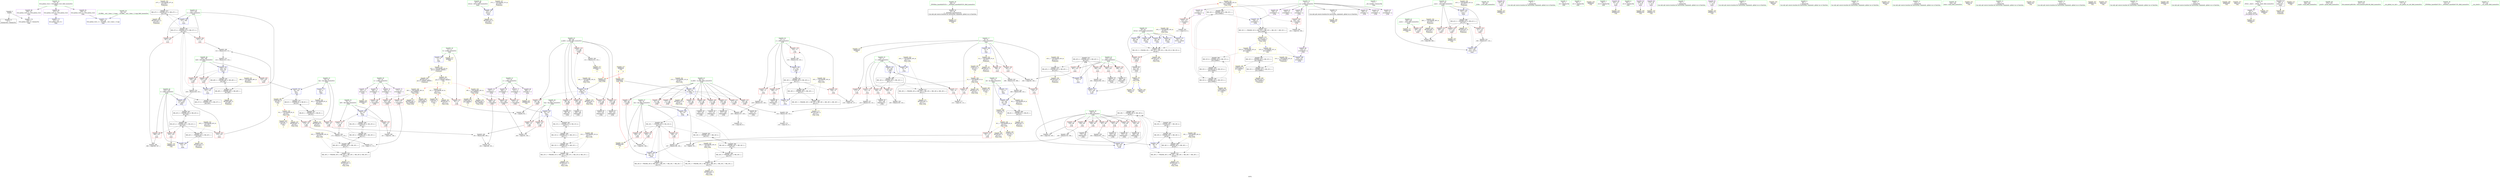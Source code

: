 digraph "SVFG" {
	label="SVFG";

	Node0x55a5cc5bfdf0 [shape=record,color=grey,label="{NodeID: 0\nNullPtr}"];
	Node0x55a5cc5bfdf0 -> Node0x55a5cc5e48d0[style=solid];
	Node0x55a5cc5bfdf0 -> Node0x55a5cc5ebf20[style=solid];
	Node0x55a5cc6108b0 [shape=record,color=yellow,style=double,label="{NodeID: 360\nRETMU(47V_2)\npts\{258 \}\nFun[main]}"];
	Node0x55a5cc5f4e40 [shape=record,color=grey,label="{NodeID: 277\n122 = cmp(120, 121, )\n}"];
	Node0x55a5cc5e6fc0 [shape=record,color=blue,label="{NodeID: 194\n247\<--9\nretval\<--\nmain\n}"];
	Node0x55a5cc5e6fc0 -> Node0x55a5cc610450[style=dashed];
	Node0x55a5cc5e42a0 [shape=record,color=red,label="{NodeID: 111\n137\<--66\n\<--m.addr\n_Z1fii\n}"];
	Node0x55a5cc5e42a0 -> Node0x55a5cc5f1a30[style=solid];
	Node0x55a5cc5e2540 [shape=record,color=green,label="{NodeID: 28\n46\<--52\n_ZNSt8ios_base4InitD1Ev\<--_ZNSt8ios_base4InitD1Ev_field_insensitive\n}"];
	Node0x55a5cc5e2540 -> Node0x55a5cc5e4ba0[style=solid];
	Node0x55a5cc5ed220 [shape=record,color=yellow,style=double,label="{NodeID: 388\nCSMU(6V_3)\npts\{14 \}\nCS[]|{<s0>9}}"];
	Node0x55a5cc5ed220:s0 -> Node0x55a5cc60e330[style=dashed,color=red];
	Node0x55a5cc606d20 [shape=record,color=black,label="{NodeID: 305\nMR_24V_7 = PHI(MR_24V_9, MR_24V_6, )\npts\{79 \}\n}"];
	Node0x55a5cc606d20 -> Node0x55a5cc5e9db0[style=dashed];
	Node0x55a5cc606d20 -> Node0x55a5cc5e9e80[style=dashed];
	Node0x55a5cc606d20 -> Node0x55a5cc5e9f50[style=dashed];
	Node0x55a5cc606d20 -> Node0x55a5cc5ec910[style=dashed];
	Node0x55a5cc606d20 -> Node0x55a5cc5fe220[style=dashed];
	Node0x55a5cc606d20 -> Node0x55a5cc605e20[style=dashed];
	Node0x55a5cc606d20 -> Node0x55a5cc60bd20[style=dashed];
	Node0x55a5cc5ef660 [shape=record,color=yellow,style=double,label="{NodeID: 222\nAPARM(11)\nCS[]}"];
	Node0x55a5cc5ea1c0 [shape=record,color=red,label="{NodeID: 139\n169\<--80\n\<--k\n_Z1fii\n}"];
	Node0x55a5cc5ea1c0 -> Node0x55a5cc5e5250[style=solid];
	Node0x55a5cc5e4d70 [shape=record,color=black,label="{NodeID: 56\n102\<--101\nidxprom4\<--\n_Z1fii\n}"];
	Node0x55a5cc60de40 [shape=record,color=yellow,style=double,label="{NodeID: 333\n49V_1 = ENCHI(MR_49V_0)\npts\{260 \}\nFun[main]}"];
	Node0x55a5cc60de40 -> Node0x55a5cc609520[style=dashed];
	Node0x55a5cc5f15b0 [shape=record,color=grey,label="{NodeID: 250\n230 = Binary(229, 133, )\n}"];
	Node0x55a5cc5f15b0 -> Node0x55a5cc5ecd20[style=solid];
	Node0x55a5cc5eb880 [shape=record,color=red,label="{NodeID: 167\n328\<--259\n\<--mid\nmain\n}"];
	Node0x55a5cc5eb880 -> Node0x55a5cc5f1bb0[style=solid];
	Node0x55a5cc5e6430 [shape=record,color=purple,label="{NodeID: 84\n113\<--21\narrayidx11\<--q\n_Z1fii\n}"];
	Node0x55a5cc5e6430 -> Node0x55a5cc5ea6a0[style=solid];
	Node0x55a5cc5ba5e0 [shape=record,color=green,label="{NodeID: 1\n7\<--1\n__dso_handle\<--dummyObj\nGlob }"];
	Node0x55a5cc610990 [shape=record,color=yellow,style=double,label="{NodeID: 361\nRETMU(49V_2)\npts\{260 \}\nFun[main]}"];
	Node0x55a5cc5fe220 [shape=record,color=black,label="{NodeID: 278\nMR_24V_9 = PHI(MR_24V_8, MR_24V_7, MR_24V_7, MR_24V_7, MR_24V_7, )\npts\{79 \}\n}"];
	Node0x55a5cc5fe220 -> Node0x55a5cc606d20[style=dashed];
	Node0x55a5cc5e7090 [shape=record,color=blue,label="{NodeID: 195\n251\<--133\n_case\<--\nmain\n}"];
	Node0x55a5cc5e7090 -> Node0x55a5cc607c20[style=dashed];
	Node0x55a5cc5e4370 [shape=record,color=red,label="{NodeID: 112\n154\<--66\n\<--m.addr\n_Z1fii\n}"];
	Node0x55a5cc5e4370 -> Node0x55a5cc5ec770[style=solid];
	Node0x55a5cc5e2610 [shape=record,color=green,label="{NodeID: 29\n59\<--60\n_Z1fii\<--_Z1fii_field_insensitive\n}"];
	Node0x55a5cc5ed300 [shape=record,color=yellow,style=double,label="{NodeID: 389\nCSMU(8V_4)\npts\{20 \}\nCS[]|{<s0>9}}"];
	Node0x55a5cc5ed300:s0 -> Node0x55a5cc60e410[style=dashed,color=red];
	Node0x55a5cc607220 [shape=record,color=black,label="{NodeID: 306\nMR_26V_7 = PHI(MR_26V_8, MR_26V_6, )\npts\{81 \}\n}"];
	Node0x55a5cc607220 -> Node0x55a5cc5ea020[style=dashed];
	Node0x55a5cc607220 -> Node0x55a5cc5ea0f0[style=dashed];
	Node0x55a5cc607220 -> Node0x55a5cc5ea1c0[style=dashed];
	Node0x55a5cc607220 -> Node0x55a5cc5ea290[style=dashed];
	Node0x55a5cc607220 -> Node0x55a5cc5ea360[style=dashed];
	Node0x55a5cc607220 -> Node0x55a5cc5ea430[style=dashed];
	Node0x55a5cc607220 -> Node0x55a5cc5ea500[style=dashed];
	Node0x55a5cc607220 -> Node0x55a5cc5ec9e0[style=dashed];
	Node0x55a5cc607220 -> Node0x55a5cc606320[style=dashed];
	Node0x55a5cc607220 -> Node0x55a5cc60c220[style=dashed];
	Node0x55a5cc5ef730 [shape=record,color=yellow,style=double,label="{NodeID: 223\nAPARM(291)\nCS[]}"];
	Node0x55a5cc5ea290 [shape=record,color=red,label="{NodeID: 140\n178\<--80\n\<--k\n_Z1fii\n}"];
	Node0x55a5cc5ea290 -> Node0x55a5cc5e5320[style=solid];
	Node0x55a5cc5e4e40 [shape=record,color=black,label="{NodeID: 57\n109\<--108\nidxprom8\<--\n_Z1fii\n}"];
	Node0x55a5cc60df20 [shape=record,color=yellow,style=double,label="{NodeID: 334\n32V_1 = ENCHI(MR_32V_0)\npts\{230000 \}\nFun[main]}"];
	Node0x55a5cc60df20 -> Node0x55a5cc609a20[style=dashed];
	Node0x55a5cc5f1730 [shape=record,color=grey,label="{NodeID: 251\n139 = Binary(133, 138, )\n}"];
	Node0x55a5cc5f1730 -> Node0x55a5cc5f1a30[style=solid];
	Node0x55a5cc5eb950 [shape=record,color=blue,label="{NodeID: 168\n8\<--9\nn\<--\nGlob }"];
	Node0x55a5cc5eb950 -> Node0x55a5cc60cc20[style=dashed];
	Node0x55a5cc5e6500 [shape=record,color=purple,label="{NodeID: 85\n216\<--21\narrayidx54\<--q\n_Z1fii\n}"];
	Node0x55a5cc5beeb0 [shape=record,color=green,label="{NodeID: 2\n9\<--1\n\<--dummyObj\nCan only get source location for instruction, argument, global var or function.}"];
	Node0x55a5cc610a70 [shape=record,color=yellow,style=double,label="{NodeID: 362\nRETMU(32V_2)\npts\{230000 \}\nFun[main]}"];
	Node0x55a5cc5fe720 [shape=record,color=black,label="{NodeID: 279\nMR_8V_3 = PHI(MR_8V_4, MR_8V_2, )\npts\{20 \}\n}"];
	Node0x55a5cc5fe720 -> Node0x55a5cc5e7640[style=dashed];
	Node0x55a5cc5fe720 -> Node0x55a5cc607720[style=dashed];
	Node0x55a5cc5e7160 [shape=record,color=blue,label="{NodeID: 196\n253\<--9\ni\<--\nmain\n}"];
	Node0x55a5cc5e7160 -> Node0x55a5cc609f20[style=dashed];
	Node0x55a5cc5e4440 [shape=record,color=red,label="{NodeID: 113\n206\<--66\n\<--m.addr\n_Z1fii\n}"];
	Node0x55a5cc5e4440 -> Node0x55a5cc5f4b40[style=solid];
	Node0x55a5cc5e26e0 [shape=record,color=green,label="{NodeID: 30\n64\<--65\nretval\<--retval_field_insensitive\n_Z1fii\n}"];
	Node0x55a5cc5e26e0 -> Node0x55a5cc5e3e90[style=solid];
	Node0x55a5cc5e26e0 -> Node0x55a5cc5ec1c0[style=solid];
	Node0x55a5cc5e26e0 -> Node0x55a5cc5ec290[style=solid];
	Node0x55a5cc5e26e0 -> Node0x55a5cc5ec360[style=solid];
	Node0x55a5cc5e26e0 -> Node0x55a5cc5ecb80[style=solid];
	Node0x55a5cc5e26e0 -> Node0x55a5cc5e6ef0[style=solid];
	Node0x55a5cc5ed3e0 [shape=record,color=yellow,style=double,label="{NodeID: 390\nCSMU(32V_3)\npts\{230000 \}\nCS[]|{<s0>9}}"];
	Node0x55a5cc5ed3e0:s0 -> Node0x55a5cc603e20[style=dashed,color=red];
	Node0x55a5cc607720 [shape=record,color=black,label="{NodeID: 307\nMR_8V_2 = PHI(MR_8V_3, MR_8V_1, )\npts\{20 \}\n}"];
	Node0x55a5cc607720 -> Node0x55a5cc5fe720[style=dashed];
	Node0x55a5cc607720 -> Node0x55a5cc610370[style=dashed];
	Node0x55a5cc5ef800 [shape=record,color=yellow,style=double,label="{NodeID: 224\nAPARM(287)\nCS[]}"];
	Node0x55a5cc5ea360 [shape=record,color=red,label="{NodeID: 141\n185\<--80\n\<--k\n_Z1fii\n}"];
	Node0x55a5cc5ea360 -> Node0x55a5cc5e53f0[style=solid];
	Node0x55a5cc5e4f10 [shape=record,color=black,label="{NodeID: 58\n112\<--111\nidxprom10\<--\n_Z1fii\n}"];
	Node0x55a5cc60e000 [shape=record,color=yellow,style=double,label="{NodeID: 335\n52V_1 = ENCHI(MR_52V_0)\npts\{12 160000 180000 \}\nFun[main]}"];
	Node0x55a5cc60e000 -> Node0x55a5cc610b50[style=dashed];
	Node0x55a5cc60e000 -> Node0x55a5cc5ed4c0[style=dashed];
	Node0x55a5cc5f18b0 [shape=record,color=grey,label="{NodeID: 252\n313 = Binary(312, 314, )\n}"];
	Node0x55a5cc5f18b0 -> Node0x55a5cc5e7570[style=solid];
	Node0x55a5cc5eba20 [shape=record,color=blue,label="{NodeID: 169\n11\<--9\nk\<--\nGlob }"];
	Node0x55a5cc5eba20 -> Node0x55a5cc60e000[style=dashed];
	Node0x55a5cc5e65d0 [shape=record,color=purple,label="{NodeID: 86\n219\<--21\narrayidx56\<--q\n_Z1fii\n}"];
	Node0x55a5cc5e65d0 -> Node0x55a5cc5ecab0[style=solid];
	Node0x55a5cc5ba4f0 [shape=record,color=green,label="{NodeID: 3\n24\<--1\n.str\<--dummyObj\nGlob }"];
	Node0x55a5cc610b50 [shape=record,color=yellow,style=double,label="{NodeID: 363\nRETMU(52V_1)\npts\{12 160000 180000 \}\nFun[main]}"];
	Node0x55a5cc5fec20 [shape=record,color=black,label="{NodeID: 280\nMR_45V_4 = PHI(MR_45V_5, MR_45V_3, )\npts\{256 \}\n}"];
	Node0x55a5cc5fec20 -> Node0x55a5cc5eb2d0[style=dashed];
	Node0x55a5cc5fec20 -> Node0x55a5cc5eb3a0[style=dashed];
	Node0x55a5cc5fec20 -> Node0x55a5cc5eb470[style=dashed];
	Node0x55a5cc5fec20 -> Node0x55a5cc5e77e0[style=dashed];
	Node0x55a5cc5fec20 -> Node0x55a5cc604520[style=dashed];
	Node0x55a5cc5fec20 -> Node0x55a5cc608b20[style=dashed];
	Node0x55a5cc5e7230 [shape=record,color=blue,label="{NodeID: 197\n253\<--295\ni\<--inc\nmain\n}"];
	Node0x55a5cc5e7230 -> Node0x55a5cc609f20[style=dashed];
	Node0x55a5cc5e4510 [shape=record,color=red,label="{NodeID: 114\n217\<--66\n\<--m.addr\n_Z1fii\n}"];
	Node0x55a5cc5e4510 -> Node0x55a5cc5e5590[style=solid];
	Node0x55a5cc5e27b0 [shape=record,color=green,label="{NodeID: 31\n66\<--67\nm.addr\<--m.addr_field_insensitive\n_Z1fii\n}"];
	Node0x55a5cc5e27b0 -> Node0x55a5cc5e3f60[style=solid];
	Node0x55a5cc5e27b0 -> Node0x55a5cc5e4030[style=solid];
	Node0x55a5cc5e27b0 -> Node0x55a5cc5e4100[style=solid];
	Node0x55a5cc5e27b0 -> Node0x55a5cc5e41d0[style=solid];
	Node0x55a5cc5e27b0 -> Node0x55a5cc5e42a0[style=solid];
	Node0x55a5cc5e27b0 -> Node0x55a5cc5e4370[style=solid];
	Node0x55a5cc5e27b0 -> Node0x55a5cc5e4440[style=solid];
	Node0x55a5cc5e27b0 -> Node0x55a5cc5e4510[style=solid];
	Node0x55a5cc5e27b0 -> Node0x55a5cc5e8e40[style=solid];
	Node0x55a5cc5e27b0 -> Node0x55a5cc5ec020[style=solid];
	Node0x55a5cc5ed4c0 [shape=record,color=yellow,style=double,label="{NodeID: 391\nCSMU(52V_1)\npts\{12 160000 180000 \}\nCS[]|{<s0>9|<s1>9|<s2>9}}"];
	Node0x55a5cc5ed4c0:s0 -> Node0x55a5cc60e250[style=dashed,color=red];
	Node0x55a5cc5ed4c0:s1 -> Node0x55a5cc603c60[style=dashed,color=red];
	Node0x55a5cc5ed4c0:s2 -> Node0x55a5cc603d40[style=dashed,color=red];
	Node0x55a5cc607c20 [shape=record,color=black,label="{NodeID: 308\nMR_41V_3 = PHI(MR_41V_4, MR_41V_2, )\npts\{252 \}\n}"];
	Node0x55a5cc607c20 -> Node0x55a5cc5ead20[style=dashed];
	Node0x55a5cc607c20 -> Node0x55a5cc5eadf0[style=dashed];
	Node0x55a5cc607c20 -> Node0x55a5cc5eaec0[style=dashed];
	Node0x55a5cc607c20 -> Node0x55a5cc5e78b0[style=dashed];
	Node0x55a5cc607c20 -> Node0x55a5cc610610[style=dashed];
	Node0x55a5cc5ef8d0 [shape=record,color=yellow,style=double,label="{NodeID: 225\nAPARM(290)\nCS[]}"];
	Node0x55a5cc5ea430 [shape=record,color=red,label="{NodeID: 142\n194\<--80\n\<--k\n_Z1fii\n}"];
	Node0x55a5cc5ea430 -> Node0x55a5cc5f0cb0[style=solid];
	Node0x55a5cc5e4fe0 [shape=record,color=black,label="{NodeID: 59\n145\<--144\nidxprom23\<--\n_Z1fii\n}"];
	Node0x55a5cc60e140 [shape=record,color=yellow,style=double,label="{NodeID: 336\n2V_1 = ENCHI(MR_2V_0)\npts\{10 \}\nFun[_Z1fii]}"];
	Node0x55a5cc60e140 -> Node0x55a5cc5e36b0[style=dashed];
	Node0x55a5cc60e140 -> Node0x55a5cc5e3780[style=dashed];
	Node0x55a5cc60e140 -> Node0x55a5cc5e3850[style=dashed];
	Node0x55a5cc60e140 -> Node0x55a5cc610c90[style=dashed];
	Node0x55a5cc60e140 -> Node0x55a5cc611ac0[style=dashed];
	Node0x55a5cc5f1a30 [shape=record,color=grey,label="{NodeID: 253\n140 = Binary(137, 139, )\n}"];
	Node0x55a5cc5f1a30 -> Node0x55a5cc5f4540[style=solid];
	Node0x55a5cc5ebb20 [shape=record,color=blue,label="{NodeID: 170\n13\<--9\nall\<--\nGlob }"];
	Node0x55a5cc5ebb20 -> Node0x55a5cc60d740[style=dashed];
	Node0x55a5cc5e66a0 [shape=record,color=purple,label="{NodeID: 87\n235\<--21\narrayidx65\<--q\n_Z1fii\n}"];
	Node0x55a5cc5bf310 [shape=record,color=green,label="{NodeID: 4\n26\<--1\n.str.1\<--dummyObj\nGlob }"];
	Node0x55a5cc610c90 [shape=record,color=yellow,style=double,label="{NodeID: 364\nRETMU(2V_1)\npts\{10 \}\nFun[_Z1fii]}"];
	Node0x55a5cc5ff120 [shape=record,color=black,label="{NodeID: 281\nMR_47V_4 = PHI(MR_47V_6, MR_47V_3, )\npts\{258 \}\n}"];
	Node0x55a5cc5ff120 -> Node0x55a5cc5eb540[style=dashed];
	Node0x55a5cc5ff120 -> Node0x55a5cc5eb610[style=dashed];
	Node0x55a5cc5ff120 -> Node0x55a5cc5e7710[style=dashed];
	Node0x55a5cc5ff120 -> Node0x55a5cc604a20[style=dashed];
	Node0x55a5cc5ff120 -> Node0x55a5cc609020[style=dashed];
	Node0x55a5cc5e7300 [shape=record,color=blue,label="{NodeID: 198\n13\<--300\nall\<--sub\nmain\n}"];
	Node0x55a5cc5e7300 -> Node0x55a5cc608120[style=dashed];
	Node0x55a5cc5e7300 -> Node0x55a5cc5ed220[style=dashed];
	Node0x55a5cc5e8e40 [shape=record,color=red,label="{NodeID: 115\n236\<--66\n\<--m.addr\n_Z1fii\n}"];
	Node0x55a5cc5e8e40 -> Node0x55a5cc5e5730[style=solid];
	Node0x55a5cc5e2880 [shape=record,color=green,label="{NodeID: 32\n68\<--69\np.addr\<--p.addr_field_insensitive\n_Z1fii\n}"];
	Node0x55a5cc5e2880 -> Node0x55a5cc5e8f10[style=solid];
	Node0x55a5cc5e2880 -> Node0x55a5cc5e8fe0[style=solid];
	Node0x55a5cc5e2880 -> Node0x55a5cc5e90b0[style=solid];
	Node0x55a5cc5e2880 -> Node0x55a5cc5e9180[style=solid];
	Node0x55a5cc5e2880 -> Node0x55a5cc5e9250[style=solid];
	Node0x55a5cc5e2880 -> Node0x55a5cc5e9320[style=solid];
	Node0x55a5cc5e2880 -> Node0x55a5cc5ec0f0[style=solid];
	Node0x55a5cc5ed600 [shape=record,color=yellow,style=double,label="{NodeID: 392\n32V_6 = CSCHI(MR_32V_4)\npts\{230000 \}\nCS[]}"];
	Node0x55a5cc5ed600 -> Node0x55a5cc5ecab0[style=dashed];
	Node0x55a5cc5ed600 -> Node0x55a5cc604f20[style=dashed];
	Node0x55a5cc608120 [shape=record,color=black,label="{NodeID: 309\nMR_6V_2 = PHI(MR_6V_3, MR_6V_1, )\npts\{14 \}\n}"];
	Node0x55a5cc608120 -> Node0x55a5cc5e7300[style=dashed];
	Node0x55a5cc608120 -> Node0x55a5cc610290[style=dashed];
	Node0x55a5cc5ef9a0 [shape=record,color=yellow,style=double,label="{NodeID: 226\nAPARM(9)\nCS[]}"];
	Node0x55a5cc5ea500 [shape=record,color=red,label="{NodeID: 143\n201\<--80\n\<--k\n_Z1fii\n}"];
	Node0x55a5cc5ea500 -> Node0x55a5cc5e82f0[style=solid];
	Node0x55a5cc5e50b0 [shape=record,color=black,label="{NodeID: 60\n150\<--149\nidxprom25\<--\n_Z1fii\n}"];
	Node0x55a5cc60e250 [shape=record,color=yellow,style=double,label="{NodeID: 337\n4V_1 = ENCHI(MR_4V_0)\npts\{12 \}\nFun[_Z1fii]}"];
	Node0x55a5cc60e250 -> Node0x55a5cc5e3ac0[style=dashed];
	Node0x55a5cc60e250 -> Node0x55a5cc610da0[style=dashed];
	Node0x55a5cc60e250 -> Node0x55a5cc611bd0[style=dashed];
	Node0x55a5cc5f1bb0 [shape=record,color=grey,label="{NodeID: 254\n329 = Binary(328, 133, )\n}"];
	Node0x55a5cc5f1bb0 -> Node0x55a5cc5e77e0[style=solid];
	Node0x55a5cc5ebc20 [shape=record,color=blue,label="{NodeID: 171\n19\<--9\nlen\<--\nGlob }"];
	Node0x55a5cc5ebc20 -> Node0x55a5cc60d820[style=dashed];
	Node0x55a5cc5e6770 [shape=record,color=purple,label="{NodeID: 88\n238\<--21\narrayidx67\<--q\n_Z1fii\n}"];
	Node0x55a5cc5e6770 -> Node0x55a5cc5e6e20[style=solid];
	Node0x55a5cc5bf3a0 [shape=record,color=green,label="{NodeID: 5\n28\<--1\n.str.2\<--dummyObj\nGlob }"];
	Node0x55a5cc610da0 [shape=record,color=yellow,style=double,label="{NodeID: 365\nRETMU(4V_1)\npts\{12 \}\nFun[_Z1fii]}"];
	Node0x55a5cc5ff620 [shape=record,color=black,label="{NodeID: 282\nMR_49V_3 = PHI(MR_49V_4, MR_49V_2, )\npts\{260 \}\n}"];
	Node0x55a5cc5ff620 -> Node0x55a5cc5e7570[style=dashed];
	Node0x55a5cc5ff620 -> Node0x55a5cc609520[style=dashed];
	Node0x55a5cc5e73d0 [shape=record,color=blue,label="{NodeID: 199\n255\<--9\nl\<--\nmain\n}"];
	Node0x55a5cc5e73d0 -> Node0x55a5cc5fec20[style=dashed];
	Node0x55a5cc5e8f10 [shape=record,color=red,label="{NodeID: 116\n84\<--68\n\<--p.addr\n_Z1fii\n}"];
	Node0x55a5cc5e8f10 -> Node0x55a5cc5e88f0[style=solid];
	Node0x55a5cc5e2950 [shape=record,color=green,label="{NodeID: 33\n70\<--71\ni\<--i_field_insensitive\n_Z1fii\n}"];
	Node0x55a5cc5e2950 -> Node0x55a5cc5e93f0[style=solid];
	Node0x55a5cc5e2950 -> Node0x55a5cc5e94c0[style=solid];
	Node0x55a5cc5e2950 -> Node0x55a5cc5e9590[style=solid];
	Node0x55a5cc5e2950 -> Node0x55a5cc5e9660[style=solid];
	Node0x55a5cc5e2950 -> Node0x55a5cc5ec430[style=solid];
	Node0x55a5cc5e2950 -> Node0x55a5cc5ecd20[style=solid];
	Node0x55a5cc5ed760 [shape=record,color=yellow,style=double,label="{NodeID: 393\n32V_4 = CSCHI(MR_32V_3)\npts\{230000 \}\nCS[]}"];
	Node0x55a5cc5ed760 -> Node0x55a5cc5ffb20[style=dashed];
	Node0x55a5cc608620 [shape=record,color=black,label="{NodeID: 310\nMR_43V_2 = PHI(MR_43V_4, MR_43V_1, )\npts\{254 \}\n}"];
	Node0x55a5cc608620 -> Node0x55a5cc5e7160[style=dashed];
	Node0x55a5cc608620 -> Node0x55a5cc6106f0[style=dashed];
	Node0x55a5cc5efa70 [shape=record,color=yellow,style=double,label="{NodeID: 227\nAPARM(9)\nCS[]|{<s0>9|<s1>9}}"];
	Node0x55a5cc5efa70:s0 -> Node0x55a5cc5f0180[style=solid,color=red];
	Node0x55a5cc5efa70:s1 -> Node0x55a5cc5f02a0[style=solid,color=red];
	Node0x55a5cc5ea5d0 [shape=record,color=red,label="{NodeID: 144\n104\<--103\n\<--arrayidx5\n_Z1fii\n}"];
	Node0x55a5cc5ea5d0 -> Node0x55a5cc5e8a70[style=solid];
	Node0x55a5cc5e5180 [shape=record,color=black,label="{NodeID: 61\n163\<--162\nidxprom30\<--\n_Z1fii\n}"];
	Node0x55a5cc60e330 [shape=record,color=yellow,style=double,label="{NodeID: 338\n6V_1 = ENCHI(MR_6V_0)\npts\{14 \}\nFun[_Z1fii]}"];
	Node0x55a5cc60e330 -> Node0x55a5cc5e3b90[style=dashed];
	Node0x55a5cc60e330 -> Node0x55a5cc610e80[style=dashed];
	Node0x55a5cc60e330 -> Node0x55a5cc611cb0[style=dashed];
	Node0x55a5cc5f1d30 [shape=record,color=grey,label="{NodeID: 255\n338 = Binary(337, 133, )\n}"];
	Node0x55a5cc5f1d30 -> Node0x55a5cc5e78b0[style=solid];
	Node0x55a5cc5ebd20 [shape=record,color=blue,label="{NodeID: 172\n357\<--33\nllvm.global_ctors_0\<--\nGlob }"];
	Node0x55a5cc5e6840 [shape=record,color=purple,label="{NodeID: 89\n262\<--24\n\<--.str\nmain\n}"];
	Node0x55a5cc5e6840 -> Node0x55a5cc5ef180[style=solid];
	Node0x55a5cc5e1240 [shape=record,color=green,label="{NodeID: 6\n30\<--1\n.str.3\<--dummyObj\nGlob }"];
	Node0x55a5cc610e80 [shape=record,color=yellow,style=double,label="{NodeID: 366\nRETMU(6V_1)\npts\{14 \}\nFun[_Z1fii]}"];
	Node0x55a5cc5ffb20 [shape=record,color=black,label="{NodeID: 283\nMR_32V_3 = PHI(MR_32V_4, MR_32V_2, )\npts\{230000 \}\n}"];
	Node0x55a5cc5ffb20 -> Node0x55a5cc609a20[style=dashed];
	Node0x55a5cc5ffb20 -> Node0x55a5cc5ed3e0[style=dashed];
	Node0x55a5cc5e74a0 [shape=record,color=blue,label="{NodeID: 200\n257\<--304\nr\<--\nmain\n}"];
	Node0x55a5cc5e74a0 -> Node0x55a5cc5ff120[style=dashed];
	Node0x55a5cc5e8fe0 [shape=record,color=red,label="{NodeID: 117\n98\<--68\n\<--p.addr\n_Z1fii\n}"];
	Node0x55a5cc5e8fe0 -> Node0x55a5cc5e4ca0[style=solid];
	Node0x55a5cc5e2a20 [shape=record,color=green,label="{NodeID: 34\n72\<--73\nj\<--j_field_insensitive\n_Z1fii\n}"];
	Node0x55a5cc5e2a20 -> Node0x55a5cc5e9730[style=solid];
	Node0x55a5cc5e2a20 -> Node0x55a5cc5e9800[style=solid];
	Node0x55a5cc5e2a20 -> Node0x55a5cc5e98d0[style=solid];
	Node0x55a5cc5e2a20 -> Node0x55a5cc5e99a0[style=solid];
	Node0x55a5cc5e2a20 -> Node0x55a5cc5ec500[style=solid];
	Node0x55a5cc5e2a20 -> Node0x55a5cc5ecc50[style=solid];
	Node0x55a5cc608b20 [shape=record,color=black,label="{NodeID: 311\nMR_45V_2 = PHI(MR_45V_4, MR_45V_1, )\npts\{256 \}\n}"];
	Node0x55a5cc608b20 -> Node0x55a5cc5e73d0[style=dashed];
	Node0x55a5cc608b20 -> Node0x55a5cc6107d0[style=dashed];
	Node0x55a5cc5efb00 [shape=record,color=yellow,style=double,label="{NodeID: 228\nAPARM(334)\nCS[]}"];
	Node0x55a5cc5ea6a0 [shape=record,color=red,label="{NodeID: 145\n114\<--113\n\<--arrayidx11\n_Z1fii\n}"];
	Node0x55a5cc5ea6a0 -> Node0x55a5cc5e8770[style=solid];
	Node0x55a5cc5e5250 [shape=record,color=black,label="{NodeID: 62\n170\<--169\nidxprom34\<--\n_Z1fii\n}"];
	Node0x55a5cc60e410 [shape=record,color=yellow,style=double,label="{NodeID: 339\n8V_1 = ENCHI(MR_8V_0)\npts\{20 \}\nFun[_Z1fii]}"];
	Node0x55a5cc60e410 -> Node0x55a5cc5e3c60[style=dashed];
	Node0x55a5cc60e410 -> Node0x55a5cc5e3dc0[style=dashed];
	Node0x55a5cc60e410 -> Node0x55a5cc610f60[style=dashed];
	Node0x55a5cc60e410 -> Node0x55a5cc611d90[style=dashed];
	Node0x55a5cc5e7e70 [shape=record,color=grey,label="{NodeID: 256\n175 = Binary(173, 174, )\n}"];
	Node0x55a5cc5e7e70 -> Node0x55a5cc5f46c0[style=solid];
	Node0x55a5cc5ebe20 [shape=record,color=blue,label="{NodeID: 173\n358\<--34\nllvm.global_ctors_1\<--_GLOBAL__sub_I_dano_1_0.cpp\nGlob }"];
	Node0x55a5cc5e6910 [shape=record,color=purple,label="{NodeID: 90\n273\<--26\n\<--.str.1\nmain\n}"];
	Node0x55a5cc5e6910 -> Node0x55a5cc5ef320[style=solid];
	Node0x55a5cc5e12d0 [shape=record,color=green,label="{NodeID: 7\n33\<--1\n\<--dummyObj\nCan only get source location for instruction, argument, global var or function.}"];
	Node0x55a5cc610f60 [shape=record,color=yellow,style=double,label="{NodeID: 367\nRETMU(8V_1)\npts\{20 \}\nFun[_Z1fii]}"];
	Node0x55a5cc600020 [shape=record,color=black,label="{NodeID: 284\nMR_16V_4 = PHI(MR_16V_5, MR_16V_3, )\npts\{71 \}\n}"];
	Node0x55a5cc600020 -> Node0x55a5cc5e93f0[style=dashed];
	Node0x55a5cc600020 -> Node0x55a5cc5e94c0[style=dashed];
	Node0x55a5cc600020 -> Node0x55a5cc5e9590[style=dashed];
	Node0x55a5cc600020 -> Node0x55a5cc5e9660[style=dashed];
	Node0x55a5cc600020 -> Node0x55a5cc5ecd20[style=dashed];
	Node0x55a5cc600020 -> Node0x55a5cc60a920[style=dashed];
	Node0x55a5cc5e7570 [shape=record,color=blue,label="{NodeID: 201\n259\<--313\nmid\<--div\nmain\n}"];
	Node0x55a5cc5e7570 -> Node0x55a5cc5eb6e0[style=dashed];
	Node0x55a5cc5e7570 -> Node0x55a5cc5eb7b0[style=dashed];
	Node0x55a5cc5e7570 -> Node0x55a5cc5eb880[style=dashed];
	Node0x55a5cc5e7570 -> Node0x55a5cc5ff620[style=dashed];
	Node0x55a5cc5e90b0 [shape=record,color=red,label="{NodeID: 118\n108\<--68\n\<--p.addr\n_Z1fii\n}"];
	Node0x55a5cc5e90b0 -> Node0x55a5cc5e4e40[style=solid];
	Node0x55a5cc5e2af0 [shape=record,color=green,label="{NodeID: 35\n74\<--75\nleft\<--left_field_insensitive\n_Z1fii\n}"];
	Node0x55a5cc5e2af0 -> Node0x55a5cc5e9a70[style=solid];
	Node0x55a5cc5e2af0 -> Node0x55a5cc5e9b40[style=solid];
	Node0x55a5cc5e2af0 -> Node0x55a5cc5ec5d0[style=solid];
	Node0x55a5cc609020 [shape=record,color=black,label="{NodeID: 312\nMR_47V_2 = PHI(MR_47V_4, MR_47V_1, )\npts\{258 \}\n}"];
	Node0x55a5cc609020 -> Node0x55a5cc5e74a0[style=dashed];
	Node0x55a5cc609020 -> Node0x55a5cc6108b0[style=dashed];
	Node0x55a5cc5efbd0 [shape=record,color=yellow,style=double,label="{NodeID: 229\nAPARM(333)\nCS[]}"];
	Node0x55a5cc5ea770 [shape=record,color=red,label="{NodeID: 146\n147\<--146\n\<--arrayidx24\n_Z1fii\n}"];
	Node0x55a5cc5ea770 -> Node0x55a5cc5ec5d0[style=solid];
	Node0x55a5cc5e5320 [shape=record,color=black,label="{NodeID: 63\n179\<--178\nidxprom38\<--\n_Z1fii\n}"];
	Node0x55a5cc60e4f0 [shape=record,color=yellow,style=double,label="{NodeID: 340\n10V_1 = ENCHI(MR_10V_0)\npts\{65 \}\nFun[_Z1fii]}"];
	Node0x55a5cc60e4f0 -> Node0x55a5cc5ec1c0[style=dashed];
	Node0x55a5cc60e4f0 -> Node0x55a5cc5ec290[style=dashed];
	Node0x55a5cc60e4f0 -> Node0x55a5cc5ec360[style=dashed];
	Node0x55a5cc60e4f0 -> Node0x55a5cc5ecb80[style=dashed];
	Node0x55a5cc60e4f0 -> Node0x55a5cc5e6ef0[style=dashed];
	Node0x55a5cc5e7ff0 [shape=record,color=grey,label="{NodeID: 257\n132 = Binary(133, 131, )\n}"];
	Node0x55a5cc5e7ff0 -> Node0x55a5cc5e8170[style=solid];
	Node0x55a5cc5ebf20 [shape=record,color=blue, style = dotted,label="{NodeID: 174\n359\<--3\nllvm.global_ctors_2\<--dummyVal\nGlob }"];
	Node0x55a5cc5e69e0 [shape=record,color=purple,label="{NodeID: 91\n277\<--28\n\<--.str.2\nmain\n}"];
	Node0x55a5cc5e69e0 -> Node0x55a5cc5ef4c0[style=solid];
	Node0x55a5cc5e1360 [shape=record,color=green,label="{NodeID: 8\n89\<--1\n\<--dummyObj\nCan only get source location for instruction, argument, global var or function.}"];
	Node0x55a5cc611040 [shape=record,color=yellow,style=double,label="{NodeID: 368\nRETMU(10V_3)\npts\{65 \}\nFun[_Z1fii]}"];
	Node0x55a5cc600520 [shape=record,color=black,label="{NodeID: 285\nMR_18V_3 = PHI(MR_18V_5, MR_18V_1, )\npts\{73 \}\n}"];
	Node0x55a5cc600520 -> Node0x55a5cc5ec500[style=dashed];
	Node0x55a5cc600520 -> Node0x55a5cc60ae20[style=dashed];
	Node0x55a5cc5e7640 [shape=record,color=blue,label="{NodeID: 202\n19\<--316\nlen\<--\nmain\n}"];
	Node0x55a5cc5e7640 -> Node0x55a5cc5fe720[style=dashed];
	Node0x55a5cc5e7640 -> Node0x55a5cc5ed300[style=dashed];
	Node0x55a5cc5e9180 [shape=record,color=red,label="{NodeID: 119\n210\<--68\n\<--p.addr\n_Z1fii\n}"];
	Node0x55a5cc5e9180 -> Node0x55a5cc5e8470[style=solid];
	Node0x55a5cc5e2bc0 [shape=record,color=green,label="{NodeID: 36\n76\<--77\ntop\<--top_field_insensitive\n_Z1fii\n}"];
	Node0x55a5cc5e2bc0 -> Node0x55a5cc5e9c10[style=solid];
	Node0x55a5cc5e2bc0 -> Node0x55a5cc5e9ce0[style=solid];
	Node0x55a5cc5e2bc0 -> Node0x55a5cc5ec6a0[style=solid];
	Node0x55a5cc609520 [shape=record,color=black,label="{NodeID: 313\nMR_49V_2 = PHI(MR_49V_3, MR_49V_1, )\npts\{260 \}\n}"];
	Node0x55a5cc609520 -> Node0x55a5cc5ff620[style=dashed];
	Node0x55a5cc609520 -> Node0x55a5cc610990[style=dashed];
	Node0x55a5cc5efca0 [shape=record,color=yellow,style=double,label="{NodeID: 230\nARet(44)\nCS[]}"];
	Node0x55a5cc5ea840 [shape=record,color=red,label="{NodeID: 147\n152\<--151\n\<--arrayidx26\n_Z1fii\n}"];
	Node0x55a5cc5ea840 -> Node0x55a5cc5ec6a0[style=solid];
	Node0x55a5cc5e53f0 [shape=record,color=black,label="{NodeID: 64\n186\<--185\nidxprom42\<--\n_Z1fii\n}"];
	Node0x55a5cc60e5d0 [shape=record,color=yellow,style=double,label="{NodeID: 341\n12V_1 = ENCHI(MR_12V_0)\npts\{67 \}\nFun[_Z1fii]}"];
	Node0x55a5cc60e5d0 -> Node0x55a5cc5ec020[style=dashed];
	Node0x55a5cc5e8170 [shape=record,color=grey,label="{NodeID: 258\n134 = Binary(130, 132, )\n}"];
	Node0x55a5cc5e8170 -> Node0x55a5cc5f4840[style=solid];
	Node0x55a5cc5ec020 [shape=record,color=blue,label="{NodeID: 175\n66\<--62\nm.addr\<--m\n_Z1fii\n}"];
	Node0x55a5cc5ec020 -> Node0x55a5cc5e3f60[style=dashed];
	Node0x55a5cc5ec020 -> Node0x55a5cc5e4030[style=dashed];
	Node0x55a5cc5ec020 -> Node0x55a5cc5e4100[style=dashed];
	Node0x55a5cc5ec020 -> Node0x55a5cc5e41d0[style=dashed];
	Node0x55a5cc5ec020 -> Node0x55a5cc5e42a0[style=dashed];
	Node0x55a5cc5ec020 -> Node0x55a5cc5e4370[style=dashed];
	Node0x55a5cc5ec020 -> Node0x55a5cc5e4440[style=dashed];
	Node0x55a5cc5ec020 -> Node0x55a5cc5e4510[style=dashed];
	Node0x55a5cc5ec020 -> Node0x55a5cc5e8e40[style=dashed];
	Node0x55a5cc5ec020 -> Node0x55a5cc611120[style=dashed];
	Node0x55a5cc5e6ab0 [shape=record,color=purple,label="{NodeID: 92\n291\<--28\n\<--.str.2\nmain\n}"];
	Node0x55a5cc5e6ab0 -> Node0x55a5cc5ef730[style=solid];
	Node0x55a5cc5bdcc0 [shape=record,color=green,label="{NodeID: 9\n96\<--1\n\<--dummyObj\nCan only get source location for instruction, argument, global var or function.}"];
	Node0x55a5cc611120 [shape=record,color=yellow,style=double,label="{NodeID: 369\nRETMU(12V_2)\npts\{67 \}\nFun[_Z1fii]}"];
	Node0x55a5cc600a20 [shape=record,color=black,label="{NodeID: 286\nMR_20V_3 = PHI(MR_20V_4, MR_20V_1, )\npts\{75 \}\n}"];
	Node0x55a5cc600a20 -> Node0x55a5cc602820[style=dashed];
	Node0x55a5cc600a20 -> Node0x55a5cc60b320[style=dashed];
	Node0x55a5cc5e7710 [shape=record,color=blue,label="{NodeID: 203\n257\<--325\nr\<--\nmain\n}"];
	Node0x55a5cc5e7710 -> Node0x55a5cc604a20[style=dashed];
	Node0x55a5cc5e9250 [shape=record,color=red,label="{NodeID: 120\n214\<--68\n\<--p.addr\n_Z1fii\n}"];
	Node0x55a5cc5e9250 -> Node0x55a5cc5e54c0[style=solid];
	Node0x55a5cc5e2c90 [shape=record,color=green,label="{NodeID: 37\n78\<--79\nnm\<--nm_field_insensitive\n_Z1fii\n}"];
	Node0x55a5cc5e2c90 -> Node0x55a5cc5e9db0[style=solid];
	Node0x55a5cc5e2c90 -> Node0x55a5cc5e9e80[style=solid];
	Node0x55a5cc5e2c90 -> Node0x55a5cc5e9f50[style=solid];
	Node0x55a5cc5e2c90 -> Node0x55a5cc5ec770[style=solid];
	Node0x55a5cc5e2c90 -> Node0x55a5cc5ec910[style=solid];
	Node0x55a5cc609a20 [shape=record,color=black,label="{NodeID: 314\nMR_32V_2 = PHI(MR_32V_3, MR_32V_1, )\npts\{230000 \}\n}"];
	Node0x55a5cc609a20 -> Node0x55a5cc5ffb20[style=dashed];
	Node0x55a5cc609a20 -> Node0x55a5cc610a70[style=dashed];
	Node0x55a5cc5efd30 [shape=record,color=yellow,style=double,label="{NodeID: 231\nARet(212)\nCS[]}"];
	Node0x55a5cc5ea910 [shape=record,color=red,label="{NodeID: 148\n165\<--164\n\<--arrayidx31\n_Z1fii\n}"];
	Node0x55a5cc5ea910 -> Node0x55a5cc5f4240[style=solid];
	Node0x55a5cc5e54c0 [shape=record,color=black,label="{NodeID: 65\n215\<--214\nidxprom53\<--\n_Z1fii\n}"];
	Node0x55a5cc60e6b0 [shape=record,color=yellow,style=double,label="{NodeID: 342\n14V_1 = ENCHI(MR_14V_0)\npts\{69 \}\nFun[_Z1fii]}"];
	Node0x55a5cc60e6b0 -> Node0x55a5cc5ec0f0[style=dashed];
	Node0x55a5cc5e82f0 [shape=record,color=grey,label="{NodeID: 259\n202 = Binary(201, 133, )\n}"];
	Node0x55a5cc5e82f0 -> Node0x55a5cc5ec9e0[style=solid];
	Node0x55a5cc5ec0f0 [shape=record,color=blue,label="{NodeID: 176\n68\<--63\np.addr\<--p\n_Z1fii\n}"];
	Node0x55a5cc5ec0f0 -> Node0x55a5cc5e8f10[style=dashed];
	Node0x55a5cc5ec0f0 -> Node0x55a5cc5e8fe0[style=dashed];
	Node0x55a5cc5ec0f0 -> Node0x55a5cc5e90b0[style=dashed];
	Node0x55a5cc5ec0f0 -> Node0x55a5cc5e9180[style=dashed];
	Node0x55a5cc5ec0f0 -> Node0x55a5cc5e9250[style=dashed];
	Node0x55a5cc5ec0f0 -> Node0x55a5cc5e9320[style=dashed];
	Node0x55a5cc5ec0f0 -> Node0x55a5cc611200[style=dashed];
	Node0x55a5cc5e6b80 [shape=record,color=purple,label="{NodeID: 93\n334\<--30\n\<--.str.3\nmain\n}"];
	Node0x55a5cc5e6b80 -> Node0x55a5cc5efb00[style=solid];
	Node0x55a5cc5bdd90 [shape=record,color=green,label="{NodeID: 10\n106\<--1\n\<--dummyObj\nCan only get source location for instruction, argument, global var or function.}"];
	Node0x55a5cc611200 [shape=record,color=yellow,style=double,label="{NodeID: 370\nRETMU(14V_2)\npts\{69 \}\nFun[_Z1fii]}"];
	Node0x55a5cc600f20 [shape=record,color=black,label="{NodeID: 287\nMR_22V_3 = PHI(MR_22V_4, MR_22V_1, )\npts\{77 \}\n}"];
	Node0x55a5cc600f20 -> Node0x55a5cc602d20[style=dashed];
	Node0x55a5cc600f20 -> Node0x55a5cc60b820[style=dashed];
	Node0x55a5cc5e77e0 [shape=record,color=blue,label="{NodeID: 204\n255\<--329\nl\<--add11\nmain\n}"];
	Node0x55a5cc5e77e0 -> Node0x55a5cc604520[style=dashed];
	Node0x55a5cc5e9320 [shape=record,color=red,label="{NodeID: 121\n233\<--68\n\<--p.addr\n_Z1fii\n}"];
	Node0x55a5cc5e9320 -> Node0x55a5cc5e5660[style=solid];
	Node0x55a5cc5e2d60 [shape=record,color=green,label="{NodeID: 38\n80\<--81\nk\<--k_field_insensitive\n_Z1fii\n}"];
	Node0x55a5cc5e2d60 -> Node0x55a5cc5ea020[style=solid];
	Node0x55a5cc5e2d60 -> Node0x55a5cc5ea0f0[style=solid];
	Node0x55a5cc5e2d60 -> Node0x55a5cc5ea1c0[style=solid];
	Node0x55a5cc5e2d60 -> Node0x55a5cc5ea290[style=solid];
	Node0x55a5cc5e2d60 -> Node0x55a5cc5ea360[style=solid];
	Node0x55a5cc5e2d60 -> Node0x55a5cc5ea430[style=solid];
	Node0x55a5cc5e2d60 -> Node0x55a5cc5ea500[style=solid];
	Node0x55a5cc5e2d60 -> Node0x55a5cc5ec840[style=solid];
	Node0x55a5cc5e2d60 -> Node0x55a5cc5ec9e0[style=solid];
	Node0x55a5cc609f20 [shape=record,color=black,label="{NodeID: 315\nMR_43V_4 = PHI(MR_43V_5, MR_43V_3, )\npts\{254 \}\n}"];
	Node0x55a5cc609f20 -> Node0x55a5cc5eaf90[style=dashed];
	Node0x55a5cc609f20 -> Node0x55a5cc5eb060[style=dashed];
	Node0x55a5cc609f20 -> Node0x55a5cc5eb130[style=dashed];
	Node0x55a5cc609f20 -> Node0x55a5cc5eb200[style=dashed];
	Node0x55a5cc609f20 -> Node0x55a5cc5e7230[style=dashed];
	Node0x55a5cc609f20 -> Node0x55a5cc608620[style=dashed];
	Node0x55a5cc5efdc0 [shape=record,color=yellow,style=double,label="{NodeID: 232\nARet(263)\nCS[]}"];
	Node0x55a5cc5ea9e0 [shape=record,color=red,label="{NodeID: 149\n172\<--171\n\<--arrayidx35\n_Z1fii\n}"];
	Node0x55a5cc5ea9e0 -> Node0x55a5cc5f46c0[style=solid];
	Node0x55a5cc5e5590 [shape=record,color=black,label="{NodeID: 66\n218\<--217\nidxprom55\<--\n_Z1fii\n}"];
	Node0x55a5cc603720 [shape=record,color=yellow,style=double,label="{NodeID: 343\n16V_1 = ENCHI(MR_16V_0)\npts\{71 \}\nFun[_Z1fii]}"];
	Node0x55a5cc603720 -> Node0x55a5cc5ec430[style=dashed];
	Node0x55a5cc603720 -> Node0x55a5cc60a920[style=dashed];
	Node0x55a5cc5e8470 [shape=record,color=grey,label="{NodeID: 260\n211 = Binary(210, 133, )\n}"];
	Node0x55a5cc5e8470 -> Node0x55a5cc5ef0b0[style=solid];
	Node0x55a5cc5ec1c0 [shape=record,color=blue,label="{NodeID: 177\n64\<--89\nretval\<--\n_Z1fii\n}"];
	Node0x55a5cc5ec1c0 -> Node0x55a5cc60a420[style=dashed];
	Node0x55a5cc5e6c50 [shape=record,color=purple,label="{NodeID: 94\n357\<--32\nllvm.global_ctors_0\<--llvm.global_ctors\nGlob }"];
	Node0x55a5cc5e6c50 -> Node0x55a5cc5ebd20[style=solid];
	Node0x55a5cc5bf690 [shape=record,color=green,label="{NodeID: 11\n133\<--1\n\<--dummyObj\nCan only get source location for instruction, argument, global var or function.}"];
	Node0x55a5cc6112e0 [shape=record,color=yellow,style=double,label="{NodeID: 371\nRETMU(16V_2)\npts\{71 \}\nFun[_Z1fii]}"];
	Node0x55a5cc601420 [shape=record,color=black,label="{NodeID: 288\nMR_24V_3 = PHI(MR_24V_4, MR_24V_1, )\npts\{79 \}\n}"];
	Node0x55a5cc601420 -> Node0x55a5cc603220[style=dashed];
	Node0x55a5cc601420 -> Node0x55a5cc60bd20[style=dashed];
	Node0x55a5cc5e78b0 [shape=record,color=blue,label="{NodeID: 205\n251\<--338\n_case\<--inc14\nmain\n}"];
	Node0x55a5cc5e78b0 -> Node0x55a5cc607c20[style=dashed];
	Node0x55a5cc5e93f0 [shape=record,color=red,label="{NodeID: 122\n120\<--70\n\<--i\n_Z1fii\n}"];
	Node0x55a5cc5e93f0 -> Node0x55a5cc5f4e40[style=solid];
	Node0x55a5cc5e2e30 [shape=record,color=green,label="{NodeID: 39\n244\<--245\nmain\<--main_field_insensitive\n}"];
	Node0x55a5cc60a420 [shape=record,color=black,label="{NodeID: 316\nMR_10V_3 = PHI(MR_10V_7, MR_10V_5, MR_10V_2, MR_10V_6, MR_10V_4, )\npts\{65 \}\n}"];
	Node0x55a5cc60a420 -> Node0x55a5cc5e3e90[style=dashed];
	Node0x55a5cc60a420 -> Node0x55a5cc611040[style=dashed];
	Node0x55a5cc5efe50 [shape=record,color=yellow,style=double,label="{NodeID: 233\nARet(274)\nCS[]}"];
	Node0x55a5cc5eaab0 [shape=record,color=red,label="{NodeID: 150\n181\<--180\n\<--arrayidx39\n_Z1fii\n}"];
	Node0x55a5cc5eaab0 -> Node0x55a5cc5f49c0[style=solid];
	Node0x55a5cc5e5660 [shape=record,color=black,label="{NodeID: 67\n234\<--233\nidxprom64\<--\n_Z1fii\n}"];
	Node0x55a5cc603800 [shape=record,color=yellow,style=double,label="{NodeID: 344\n18V_1 = ENCHI(MR_18V_0)\npts\{73 \}\nFun[_Z1fii]}"];
	Node0x55a5cc603800 -> Node0x55a5cc600520[style=dashed];
	Node0x55a5cc603800 -> Node0x55a5cc60ae20[style=dashed];
	Node0x55a5cc5e85f0 [shape=record,color=grey,label="{NodeID: 261\n283 = cmp(281, 282, )\n}"];
	Node0x55a5cc5ec290 [shape=record,color=blue,label="{NodeID: 178\n64\<--96\nretval\<--\n_Z1fii\n}"];
	Node0x55a5cc5ec290 -> Node0x55a5cc60a420[style=dashed];
	Node0x55a5cc5e6d50 [shape=record,color=purple,label="{NodeID: 95\n358\<--32\nllvm.global_ctors_1\<--llvm.global_ctors\nGlob }"];
	Node0x55a5cc5e6d50 -> Node0x55a5cc5ebe20[style=solid];
	Node0x55a5cc5bf720 [shape=record,color=green,label="{NodeID: 12\n304\<--1\n\<--dummyObj\nCan only get source location for instruction, argument, global var or function.}"];
	Node0x55a5cc6113c0 [shape=record,color=yellow,style=double,label="{NodeID: 372\nRETMU(18V_2)\npts\{73 \}\nFun[_Z1fii]}"];
	Node0x55a5cc601920 [shape=record,color=black,label="{NodeID: 289\nMR_26V_3 = PHI(MR_26V_4, MR_26V_1, )\npts\{81 \}\n}"];
	Node0x55a5cc601920 -> Node0x55a5cc603f30[style=dashed];
	Node0x55a5cc601920 -> Node0x55a5cc60c220[style=dashed];
	Node0x55a5cc5e7980 [shape=record,color=yellow,style=double,label="{NodeID: 206\nAPARM(22)\nCS[]}"];
	Node0x55a5cc5e94c0 [shape=record,color=red,label="{NodeID: 123\n131\<--70\n\<--i\n_Z1fii\n}"];
	Node0x55a5cc5e94c0 -> Node0x55a5cc5e7ff0[style=solid];
	Node0x55a5cc5e2f00 [shape=record,color=green,label="{NodeID: 40\n247\<--248\nretval\<--retval_field_insensitive\nmain\n}"];
	Node0x55a5cc5e2f00 -> Node0x55a5cc5e6fc0[style=solid];
	Node0x55a5cc60a920 [shape=record,color=black,label="{NodeID: 317\nMR_16V_2 = PHI(MR_16V_4, MR_16V_1, MR_16V_1, MR_16V_4, MR_16V_1, )\npts\{71 \}\n}"];
	Node0x55a5cc60a920 -> Node0x55a5cc6112e0[style=dashed];
	Node0x55a5cc5efee0 [shape=record,color=yellow,style=double,label="{NodeID: 234\nARet(278)\nCS[]}"];
	Node0x55a5cc5eab80 [shape=record,color=red,label="{NodeID: 151\n188\<--187\n\<--arrayidx43\n_Z1fii\n}"];
	Node0x55a5cc5eab80 -> Node0x55a5cc5f3f40[style=solid];
	Node0x55a5cc5e5730 [shape=record,color=black,label="{NodeID: 68\n237\<--236\nidxprom66\<--\n_Z1fii\n}"];
	Node0x55a5cc6038e0 [shape=record,color=yellow,style=double,label="{NodeID: 345\n20V_1 = ENCHI(MR_20V_0)\npts\{75 \}\nFun[_Z1fii]}"];
	Node0x55a5cc6038e0 -> Node0x55a5cc600a20[style=dashed];
	Node0x55a5cc6038e0 -> Node0x55a5cc60b320[style=dashed];
	Node0x55a5cc5e8770 [shape=record,color=grey,label="{NodeID: 262\n115 = cmp(114, 9, )\n}"];
	Node0x55a5cc5e8770 -> Node0x55a5cc5ec360[style=solid];
	Node0x55a5cc5ec360 [shape=record,color=blue,label="{NodeID: 179\n64\<--115\nretval\<--tobool\n_Z1fii\n}"];
	Node0x55a5cc5ec360 -> Node0x55a5cc60a420[style=dashed];
	Node0x55a5cc5e35b0 [shape=record,color=purple,label="{NodeID: 96\n359\<--32\nllvm.global_ctors_2\<--llvm.global_ctors\nGlob }"];
	Node0x55a5cc5e35b0 -> Node0x55a5cc5ebf20[style=solid];
	Node0x55a5cc5bf7f0 [shape=record,color=green,label="{NodeID: 13\n314\<--1\n\<--dummyObj\nCan only get source location for instruction, argument, global var or function.}"];
	Node0x55a5cc6114a0 [shape=record,color=yellow,style=double,label="{NodeID: 373\nRETMU(20V_2)\npts\{75 \}\nFun[_Z1fii]}"];
	Node0x55a5cc601e20 [shape=record,color=black,label="{NodeID: 290\nMR_32V_3 = PHI(MR_32V_4, MR_32V_1, )\npts\{230000 \}\n}"];
	Node0x55a5cc601e20 -> Node0x55a5cc5e6e20[style=dashed];
	Node0x55a5cc601e20 -> Node0x55a5cc604020[style=dashed];
	Node0x55a5cc5e7a50 [shape=record,color=yellow,style=double,label="{NodeID: 207\nAPARM(319)\nCS[]}"];
	Node0x55a5cc5e9590 [shape=record,color=red,label="{NodeID: 124\n144\<--70\n\<--i\n_Z1fii\n}"];
	Node0x55a5cc5e9590 -> Node0x55a5cc5e4fe0[style=solid];
	Node0x55a5cc5e2fd0 [shape=record,color=green,label="{NodeID: 41\n249\<--250\n_cases\<--_cases_field_insensitive\nmain\n}"];
	Node0x55a5cc5e2fd0 -> Node0x55a5cc5eac50[style=solid];
	Node0x55a5cc5e2fd0 -> Node0x55a5cc5ef250[style=solid];
	Node0x55a5cc60ae20 [shape=record,color=black,label="{NodeID: 318\nMR_18V_2 = PHI(MR_18V_3, MR_18V_1, MR_18V_1, MR_18V_5, MR_18V_1, )\npts\{73 \}\n}"];
	Node0x55a5cc60ae20 -> Node0x55a5cc6113c0[style=dashed];
	Node0x55a5cc5eff70 [shape=record,color=yellow,style=double,label="{NodeID: 235\nARet(292)\nCS[]}"];
	Node0x55a5cc5eac50 [shape=record,color=red,label="{NodeID: 152\n269\<--249\n\<--_cases\nmain\n}"];
	Node0x55a5cc5eac50 -> Node0x55a5cc5f40c0[style=solid];
	Node0x55a5cc5e5800 [shape=record,color=black,label="{NodeID: 69\n61\<--242\n_Z1fii_ret\<--\n_Z1fii\n}"];
	Node0x55a5cc5e5800 -> Node0x55a5cc5f0890[style=solid];
	Node0x55a5cc6039c0 [shape=record,color=yellow,style=double,label="{NodeID: 346\n22V_1 = ENCHI(MR_22V_0)\npts\{77 \}\nFun[_Z1fii]}"];
	Node0x55a5cc6039c0 -> Node0x55a5cc600f20[style=dashed];
	Node0x55a5cc6039c0 -> Node0x55a5cc60b820[style=dashed];
	Node0x55a5cc5e88f0 [shape=record,color=grey,label="{NodeID: 263\n86 = cmp(84, 85, )\n}"];
	Node0x55a5cc5ec430 [shape=record,color=blue,label="{NodeID: 180\n70\<--9\ni\<--\n_Z1fii\n}"];
	Node0x55a5cc5ec430 -> Node0x55a5cc600020[style=dashed];
	Node0x55a5cc5e36b0 [shape=record,color=red,label="{NodeID: 97\n121\<--8\n\<--n\n_Z1fii\n}"];
	Node0x55a5cc5e36b0 -> Node0x55a5cc5f4e40[style=solid];
	Node0x55a5cc5bf8c0 [shape=record,color=green,label="{NodeID: 14\n319\<--1\n\<--dummyObj\nCan only get source location for instruction, argument, global var or function.}"];
	Node0x55a5cc611580 [shape=record,color=yellow,style=double,label="{NodeID: 374\nRETMU(22V_2)\npts\{77 \}\nFun[_Z1fii]}"];
	Node0x55a5cc602320 [shape=record,color=black,label="{NodeID: 291\nMR_18V_5 = PHI(MR_18V_6, MR_18V_4, )\npts\{73 \}\n}"];
	Node0x55a5cc602320 -> Node0x55a5cc5e9730[style=dashed];
	Node0x55a5cc602320 -> Node0x55a5cc5e9800[style=dashed];
	Node0x55a5cc602320 -> Node0x55a5cc5e98d0[style=dashed];
	Node0x55a5cc602320 -> Node0x55a5cc5e99a0[style=dashed];
	Node0x55a5cc602320 -> Node0x55a5cc5ecc50[style=dashed];
	Node0x55a5cc602320 -> Node0x55a5cc600520[style=dashed];
	Node0x55a5cc602320 -> Node0x55a5cc60ae20[style=dashed];
	Node0x55a5cc5e7b20 [shape=record,color=yellow,style=double,label="{NodeID: 208\nAPARM(320)\nCS[]}"];
	Node0x55a5cc5e9660 [shape=record,color=red,label="{NodeID: 125\n229\<--70\n\<--i\n_Z1fii\n}"];
	Node0x55a5cc5e9660 -> Node0x55a5cc5f15b0[style=solid];
	Node0x55a5cc5e30a0 [shape=record,color=green,label="{NodeID: 42\n251\<--252\n_case\<--_case_field_insensitive\nmain\n}"];
	Node0x55a5cc5e30a0 -> Node0x55a5cc5ead20[style=solid];
	Node0x55a5cc5e30a0 -> Node0x55a5cc5eadf0[style=solid];
	Node0x55a5cc5e30a0 -> Node0x55a5cc5eaec0[style=solid];
	Node0x55a5cc5e30a0 -> Node0x55a5cc5e7090[style=solid];
	Node0x55a5cc5e30a0 -> Node0x55a5cc5e78b0[style=solid];
	Node0x55a5cc60b320 [shape=record,color=black,label="{NodeID: 319\nMR_20V_2 = PHI(MR_20V_3, MR_20V_1, MR_20V_1, MR_20V_6, MR_20V_1, )\npts\{75 \}\n}"];
	Node0x55a5cc60b320 -> Node0x55a5cc6114a0[style=dashed];
	Node0x55a5cc5f0000 [shape=record,color=yellow,style=double,label="{NodeID: 236\nARet(323)\nCS[]}"];
	Node0x55a5cc5ead20 [shape=record,color=red,label="{NodeID: 153\n268\<--251\n\<--_case\nmain\n}"];
	Node0x55a5cc5ead20 -> Node0x55a5cc5f40c0[style=solid];
	Node0x55a5cc5e58d0 [shape=record,color=black,label="{NodeID: 70\n286\<--285\nidxprom\<--\nmain\n}"];
	Node0x55a5cc603aa0 [shape=record,color=yellow,style=double,label="{NodeID: 347\n24V_1 = ENCHI(MR_24V_0)\npts\{79 \}\nFun[_Z1fii]}"];
	Node0x55a5cc603aa0 -> Node0x55a5cc601420[style=dashed];
	Node0x55a5cc603aa0 -> Node0x55a5cc60bd20[style=dashed];
	Node0x55a5cc5e8a70 [shape=record,color=grey,label="{NodeID: 264\n105 = cmp(104, 106, )\n}"];
	Node0x55a5cc5ec500 [shape=record,color=blue,label="{NodeID: 181\n72\<--9\nj\<--\n_Z1fii\n}"];
	Node0x55a5cc5ec500 -> Node0x55a5cc602320[style=dashed];
	Node0x55a5cc5e3780 [shape=record,color=red,label="{NodeID: 98\n127\<--8\n\<--n\n_Z1fii\n}"];
	Node0x55a5cc5e3780 -> Node0x55a5cc5f4cc0[style=solid];
	Node0x55a5cc5e1bb0 [shape=record,color=green,label="{NodeID: 15\n320\<--1\n\<--dummyObj\nCan only get source location for instruction, argument, global var or function.}"];
	Node0x55a5cc611660 [shape=record,color=yellow,style=double,label="{NodeID: 375\nRETMU(24V_2)\npts\{79 \}\nFun[_Z1fii]}"];
	Node0x55a5cc602820 [shape=record,color=black,label="{NodeID: 292\nMR_20V_4 = PHI(MR_20V_5, MR_20V_3, )\npts\{75 \}\n}"];
	Node0x55a5cc602820 -> Node0x55a5cc5ec5d0[style=dashed];
	Node0x55a5cc602820 -> Node0x55a5cc600a20[style=dashed];
	Node0x55a5cc602820 -> Node0x55a5cc605420[style=dashed];
	Node0x55a5cc5e7bf0 [shape=record,color=yellow,style=double,label="{NodeID: 209\nAPARM(89)\nCS[]}"];
	Node0x55a5cc5e9730 [shape=record,color=red,label="{NodeID: 126\n126\<--72\n\<--j\n_Z1fii\n}"];
	Node0x55a5cc5e9730 -> Node0x55a5cc5f4cc0[style=solid];
	Node0x55a5cc5e3170 [shape=record,color=green,label="{NodeID: 43\n253\<--254\ni\<--i_field_insensitive\nmain\n}"];
	Node0x55a5cc5e3170 -> Node0x55a5cc5eaf90[style=solid];
	Node0x55a5cc5e3170 -> Node0x55a5cc5eb060[style=solid];
	Node0x55a5cc5e3170 -> Node0x55a5cc5eb130[style=solid];
	Node0x55a5cc5e3170 -> Node0x55a5cc5eb200[style=solid];
	Node0x55a5cc5e3170 -> Node0x55a5cc5e7160[style=solid];
	Node0x55a5cc5e3170 -> Node0x55a5cc5e7230[style=solid];
	Node0x55a5cc60b820 [shape=record,color=black,label="{NodeID: 320\nMR_22V_2 = PHI(MR_22V_3, MR_22V_1, MR_22V_1, MR_22V_6, MR_22V_1, )\npts\{77 \}\n}"];
	Node0x55a5cc60b820 -> Node0x55a5cc611580[style=dashed];
	Node0x55a5cc5f0090 [shape=record,color=yellow,style=double,label="{NodeID: 237\nARet(335)\nCS[]}"];
	Node0x55a5cc5eadf0 [shape=record,color=red,label="{NodeID: 154\n272\<--251\n\<--_case\nmain\n}"];
	Node0x55a5cc5eadf0 -> Node0x55a5cc5ef3f0[style=solid];
	Node0x55a5cc5e59a0 [shape=record,color=black,label="{NodeID: 71\n289\<--288\nidxprom6\<--\nmain\n}"];
	Node0x55a5cc603b80 [shape=record,color=yellow,style=double,label="{NodeID: 348\n26V_1 = ENCHI(MR_26V_0)\npts\{81 \}\nFun[_Z1fii]}"];
	Node0x55a5cc603b80 -> Node0x55a5cc601920[style=dashed];
	Node0x55a5cc603b80 -> Node0x55a5cc60c220[style=dashed];
	Node0x55a5cc5e8bf0 [shape=record,color=grey,label="{NodeID: 265\n93 = cmp(91, 92, )\n}"];
	Node0x55a5cc5ec5d0 [shape=record,color=blue,label="{NodeID: 182\n74\<--147\nleft\<--\n_Z1fii\n}"];
	Node0x55a5cc5ec5d0 -> Node0x55a5cc5e9a70[style=dashed];
	Node0x55a5cc5ec5d0 -> Node0x55a5cc5e9b40[style=dashed];
	Node0x55a5cc5ec5d0 -> Node0x55a5cc605420[style=dashed];
	Node0x55a5cc5ec5d0 -> Node0x55a5cc60b320[style=dashed];
	Node0x55a5cc5e3850 [shape=record,color=red,label="{NodeID: 99\n159\<--8\n\<--n\n_Z1fii\n}"];
	Node0x55a5cc5e3850 -> Node0x55a5cc5f43c0[style=solid];
	Node0x55a5cc5e1c40 [shape=record,color=green,label="{NodeID: 16\n4\<--6\n_ZStL8__ioinit\<--_ZStL8__ioinit_field_insensitive\nGlob }"];
	Node0x55a5cc5e1c40 -> Node0x55a5cc5e5a70[style=solid];
	Node0x55a5cc5e1c40 -> Node0x55a5cc5e7cc0[style=solid];
	Node0x55a5cc611740 [shape=record,color=yellow,style=double,label="{NodeID: 376\nRETMU(26V_2)\npts\{81 \}\nFun[_Z1fii]}"];
	Node0x55a5cc602d20 [shape=record,color=black,label="{NodeID: 293\nMR_22V_4 = PHI(MR_22V_5, MR_22V_3, )\npts\{77 \}\n}"];
	Node0x55a5cc602d20 -> Node0x55a5cc5ec6a0[style=dashed];
	Node0x55a5cc602d20 -> Node0x55a5cc600f20[style=dashed];
	Node0x55a5cc602d20 -> Node0x55a5cc605920[style=dashed];
	Node0x55a5cc5e7cc0 [shape=record,color=yellow,style=double,label="{NodeID: 210\nAPARM(4)\nCS[]}"];
	Node0x55a5cc5e9800 [shape=record,color=red,label="{NodeID: 127\n138\<--72\n\<--j\n_Z1fii\n}"];
	Node0x55a5cc5e9800 -> Node0x55a5cc5f1730[style=solid];
	Node0x55a5cc5e3240 [shape=record,color=green,label="{NodeID: 44\n255\<--256\nl\<--l_field_insensitive\nmain\n}"];
	Node0x55a5cc5e3240 -> Node0x55a5cc5eb2d0[style=solid];
	Node0x55a5cc5e3240 -> Node0x55a5cc5eb3a0[style=solid];
	Node0x55a5cc5e3240 -> Node0x55a5cc5eb470[style=solid];
	Node0x55a5cc5e3240 -> Node0x55a5cc5e73d0[style=solid];
	Node0x55a5cc5e3240 -> Node0x55a5cc5e77e0[style=solid];
	Node0x55a5cc60bd20 [shape=record,color=black,label="{NodeID: 321\nMR_24V_2 = PHI(MR_24V_3, MR_24V_1, MR_24V_1, MR_24V_7, MR_24V_1, )\npts\{79 \}\n}"];
	Node0x55a5cc60bd20 -> Node0x55a5cc611660[style=dashed];
	Node0x55a5cc5f0180 [shape=record,color=yellow,style=double,label="{NodeID: 238\nFPARM(62)\nFun[_Z1fii]}"];
	Node0x55a5cc5f0180 -> Node0x55a5cc5ec020[style=solid];
	Node0x55a5cc5eaec0 [shape=record,color=red,label="{NodeID: 155\n337\<--251\n\<--_case\nmain\n}"];
	Node0x55a5cc5eaec0 -> Node0x55a5cc5f1d30[style=solid];
	Node0x55a5cc5e5a70 [shape=record,color=purple,label="{NodeID: 72\n43\<--4\n\<--_ZStL8__ioinit\n__cxx_global_var_init\n}"];
	Node0x55a5cc5e5a70 -> Node0x55a5cc5eee40[style=solid];
	Node0x55a5cc603c60 [shape=record,color=yellow,style=double,label="{NodeID: 349\n28V_1 = ENCHI(MR_28V_0)\npts\{160000 \}\nFun[_Z1fii]}"];
	Node0x55a5cc603c60 -> Node0x55a5cc5ea770[style=dashed];
	Node0x55a5cc603c60 -> Node0x55a5cc5ea910[style=dashed];
	Node0x55a5cc603c60 -> Node0x55a5cc5ea9e0[style=dashed];
	Node0x55a5cc603c60 -> Node0x55a5cc611820[style=dashed];
	Node0x55a5cc603c60 -> Node0x55a5cc5ecdf0[style=dashed];
	Node0x55a5cc5e8d70 [shape=record,color=grey,label="{NodeID: 266\n308 = cmp(306, 307, )\n}"];
	Node0x55a5cc5ec6a0 [shape=record,color=blue,label="{NodeID: 183\n76\<--152\ntop\<--\n_Z1fii\n}"];
	Node0x55a5cc5ec6a0 -> Node0x55a5cc5e9c10[style=dashed];
	Node0x55a5cc5ec6a0 -> Node0x55a5cc5e9ce0[style=dashed];
	Node0x55a5cc5ec6a0 -> Node0x55a5cc605920[style=dashed];
	Node0x55a5cc5ec6a0 -> Node0x55a5cc60b820[style=dashed];
	Node0x55a5cc5e3920 [shape=record,color=red,label="{NodeID: 100\n282\<--8\n\<--n\nmain\n}"];
	Node0x55a5cc5e3920 -> Node0x55a5cc5e85f0[style=solid];
	Node0x55a5cc5e1cd0 [shape=record,color=green,label="{NodeID: 17\n8\<--10\nn\<--n_field_insensitive\nGlob }"];
	Node0x55a5cc5e1cd0 -> Node0x55a5cc5e36b0[style=solid];
	Node0x55a5cc5e1cd0 -> Node0x55a5cc5e3780[style=solid];
	Node0x55a5cc5e1cd0 -> Node0x55a5cc5e3850[style=solid];
	Node0x55a5cc5e1cd0 -> Node0x55a5cc5e3920[style=solid];
	Node0x55a5cc5e1cd0 -> Node0x55a5cc5e39f0[style=solid];
	Node0x55a5cc5e1cd0 -> Node0x55a5cc5eb950[style=solid];
	Node0x55a5cc5e1cd0 -> Node0x55a5cc5ef590[style=solid];
	Node0x55a5cc611820 [shape=record,color=yellow,style=double,label="{NodeID: 377\nRETMU(28V_1)\npts\{160000 \}\nFun[_Z1fii]}"];
	Node0x55a5cc603220 [shape=record,color=black,label="{NodeID: 294\nMR_24V_4 = PHI(MR_24V_5, MR_24V_3, )\npts\{79 \}\n}"];
	Node0x55a5cc603220 -> Node0x55a5cc5ec770[style=dashed];
	Node0x55a5cc603220 -> Node0x55a5cc601420[style=dashed];
	Node0x55a5cc603220 -> Node0x55a5cc605e20[style=dashed];
	Node0x55a5cc5e7d90 [shape=record,color=yellow,style=double,label="{NodeID: 211\nAPARM(45)\nCS[]}"];
	Node0x55a5cc5e98d0 [shape=record,color=red,label="{NodeID: 128\n149\<--72\n\<--j\n_Z1fii\n}"];
	Node0x55a5cc5e98d0 -> Node0x55a5cc5e50b0[style=solid];
	Node0x55a5cc5e3310 [shape=record,color=green,label="{NodeID: 45\n257\<--258\nr\<--r_field_insensitive\nmain\n}"];
	Node0x55a5cc5e3310 -> Node0x55a5cc5eb540[style=solid];
	Node0x55a5cc5e3310 -> Node0x55a5cc5eb610[style=solid];
	Node0x55a5cc5e3310 -> Node0x55a5cc5e74a0[style=solid];
	Node0x55a5cc5e3310 -> Node0x55a5cc5e7710[style=solid];
	Node0x55a5cc60c220 [shape=record,color=black,label="{NodeID: 322\nMR_26V_2 = PHI(MR_26V_3, MR_26V_1, MR_26V_1, MR_26V_7, MR_26V_1, )\npts\{81 \}\n}"];
	Node0x55a5cc60c220 -> Node0x55a5cc611740[style=dashed];
	Node0x55a5cc5f02a0 [shape=record,color=yellow,style=double,label="{NodeID: 239\nFPARM(63)\nFun[_Z1fii]}"];
	Node0x55a5cc5f02a0 -> Node0x55a5cc5ec0f0[style=solid];
	Node0x55a5cc5eaf90 [shape=record,color=red,label="{NodeID: 156\n281\<--253\n\<--i\nmain\n}"];
	Node0x55a5cc5eaf90 -> Node0x55a5cc5e85f0[style=solid];
	Node0x55a5cc5e5b40 [shape=record,color=purple,label="{NodeID: 73\n146\<--15\narrayidx24\<--x\n_Z1fii\n}"];
	Node0x55a5cc5e5b40 -> Node0x55a5cc5ea770[style=solid];
	Node0x55a5cc603d40 [shape=record,color=yellow,style=double,label="{NodeID: 350\n30V_1 = ENCHI(MR_30V_0)\npts\{180000 \}\nFun[_Z1fii]}"];
	Node0x55a5cc603d40 -> Node0x55a5cc5ea840[style=dashed];
	Node0x55a5cc603d40 -> Node0x55a5cc5eaab0[style=dashed];
	Node0x55a5cc603d40 -> Node0x55a5cc5eab80[style=dashed];
	Node0x55a5cc603d40 -> Node0x55a5cc611900[style=dashed];
	Node0x55a5cc603d40 -> Node0x55a5cc5ecf00[style=dashed];
	Node0x55a5cc5f3f40 [shape=record,color=grey,label="{NodeID: 267\n192 = cmp(188, 191, )\n}"];
	Node0x55a5cc5ec770 [shape=record,color=blue,label="{NodeID: 184\n78\<--154\nnm\<--\n_Z1fii\n}"];
	Node0x55a5cc5ec770 -> Node0x55a5cc606d20[style=dashed];
	Node0x55a5cc5e39f0 [shape=record,color=red,label="{NodeID: 101\n298\<--8\n\<--n\nmain\n}"];
	Node0x55a5cc5e39f0 -> Node0x55a5cc5f0b30[style=solid];
	Node0x55a5cc5e1d60 [shape=record,color=green,label="{NodeID: 18\n11\<--12\nk\<--k_field_insensitive\nGlob }"];
	Node0x55a5cc5e1d60 -> Node0x55a5cc5e3ac0[style=solid];
	Node0x55a5cc5e1d60 -> Node0x55a5cc5eba20[style=solid];
	Node0x55a5cc5e1d60 -> Node0x55a5cc5ef660[style=solid];
	Node0x55a5cc611900 [shape=record,color=yellow,style=double,label="{NodeID: 378\nRETMU(30V_1)\npts\{180000 \}\nFun[_Z1fii]}"];
	Node0x55a5cc603f30 [shape=record,color=black,label="{NodeID: 295\nMR_26V_4 = PHI(MR_26V_5, MR_26V_3, )\npts\{81 \}\n}"];
	Node0x55a5cc603f30 -> Node0x55a5cc5ec840[style=dashed];
	Node0x55a5cc603f30 -> Node0x55a5cc601920[style=dashed];
	Node0x55a5cc603f30 -> Node0x55a5cc606320[style=dashed];
	Node0x55a5cc5eee40 [shape=record,color=yellow,style=double,label="{NodeID: 212\nAPARM(43)\nCS[]}"];
	Node0x55a5cc5e99a0 [shape=record,color=red,label="{NodeID: 129\n224\<--72\n\<--j\n_Z1fii\n}"];
	Node0x55a5cc5e99a0 -> Node0x55a5cc5f1430[style=solid];
	Node0x55a5cc5e33e0 [shape=record,color=green,label="{NodeID: 46\n259\<--260\nmid\<--mid_field_insensitive\nmain\n}"];
	Node0x55a5cc5e33e0 -> Node0x55a5cc5eb6e0[style=solid];
	Node0x55a5cc5e33e0 -> Node0x55a5cc5eb7b0[style=solid];
	Node0x55a5cc5e33e0 -> Node0x55a5cc5eb880[style=solid];
	Node0x55a5cc5e33e0 -> Node0x55a5cc5e7570[style=solid];
	Node0x55a5cc60c720 [shape=record,color=black,label="{NodeID: 323\nMR_32V_2 = PHI(MR_32V_9, MR_32V_1, MR_32V_1, MR_32V_7, MR_32V_1, )\npts\{230000 \}\n}"];
	Node0x55a5cc60c720 -> Node0x55a5cc6119e0[style=dashed];
	Node0x55a5cc5f03c0 [shape=record,color=yellow,style=double,label="{NodeID: 240\nFRet(246)\nFun[main]}"];
	Node0x55a5cc5eb060 [shape=record,color=red,label="{NodeID: 157\n285\<--253\n\<--i\nmain\n}"];
	Node0x55a5cc5eb060 -> Node0x55a5cc5e58d0[style=solid];
	Node0x55a5cc5e5c10 [shape=record,color=purple,label="{NodeID: 74\n164\<--15\narrayidx31\<--x\n_Z1fii\n}"];
	Node0x55a5cc5e5c10 -> Node0x55a5cc5ea910[style=solid];
	Node0x55a5cc603e20 [shape=record,color=yellow,style=double,label="{NodeID: 351\n32V_1 = ENCHI(MR_32V_0)\npts\{230000 \}\nFun[_Z1fii]}"];
	Node0x55a5cc603e20 -> Node0x55a5cc5ea5d0[style=dashed];
	Node0x55a5cc603e20 -> Node0x55a5cc5ea6a0[style=dashed];
	Node0x55a5cc603e20 -> Node0x55a5cc601e20[style=dashed];
	Node0x55a5cc603e20 -> Node0x55a5cc60c720[style=dashed];
	Node0x55a5cc5f40c0 [shape=record,color=grey,label="{NodeID: 268\n270 = cmp(268, 269, )\n}"];
	Node0x55a5cc5ec840 [shape=record,color=blue,label="{NodeID: 185\n80\<--9\nk\<--\n_Z1fii\n}"];
	Node0x55a5cc5ec840 -> Node0x55a5cc607220[style=dashed];
	Node0x55a5cc5e3ac0 [shape=record,color=red,label="{NodeID: 102\n85\<--11\n\<--k\n_Z1fii\n}"];
	Node0x55a5cc5e3ac0 -> Node0x55a5cc5e88f0[style=solid];
	Node0x55a5cc5e1df0 [shape=record,color=green,label="{NodeID: 19\n13\<--14\nall\<--all_field_insensitive\nGlob }"];
	Node0x55a5cc5e1df0 -> Node0x55a5cc5e3b90[style=solid];
	Node0x55a5cc5e1df0 -> Node0x55a5cc5ebb20[style=solid];
	Node0x55a5cc5e1df0 -> Node0x55a5cc5e7300[style=solid];
	Node0x55a5cc6119e0 [shape=record,color=yellow,style=double,label="{NodeID: 379\nRETMU(32V_2)\npts\{230000 \}\nFun[_Z1fii]|{<s0>3|<s1>9}}"];
	Node0x55a5cc6119e0:s0 -> Node0x55a5cc5ed600[style=dashed,color=blue];
	Node0x55a5cc6119e0:s1 -> Node0x55a5cc5ed760[style=dashed,color=blue];
	Node0x55a5cc604020 [shape=record,color=black,label="{NodeID: 296\nMR_32V_4 = PHI(MR_32V_5, MR_32V_3, )\npts\{230000 \}\n}"];
	Node0x55a5cc604020 -> Node0x55a5cc601e20[style=dashed];
	Node0x55a5cc604020 -> Node0x55a5cc604f20[style=dashed];
	Node0x55a5cc604020 -> Node0x55a5cc606820[style=dashed];
	Node0x55a5cc604020 -> Node0x55a5cc5ecfe0[style=dashed];
	Node0x55a5cc5eef10 [shape=record,color=yellow,style=double,label="{NodeID: 213\nAPARM(7)\nCS[]}"];
	Node0x55a5cc5e9a70 [shape=record,color=red,label="{NodeID: 130\n166\<--74\n\<--left\n_Z1fii\n}"];
	Node0x55a5cc5e9a70 -> Node0x55a5cc5f4240[style=solid];
	Node0x55a5cc5e34b0 [shape=record,color=green,label="{NodeID: 47\n264\<--265\nscanf\<--scanf_field_insensitive\n}"];
	Node0x55a5cc60cc20 [shape=record,color=yellow,style=double,label="{NodeID: 324\n2V_1 = ENCHI(MR_2V_0)\npts\{10 \}\nFun[main]}"];
	Node0x55a5cc60cc20 -> Node0x55a5cc5e3920[style=dashed];
	Node0x55a5cc60cc20 -> Node0x55a5cc5e39f0[style=dashed];
	Node0x55a5cc60cc20 -> Node0x55a5cc60f7a0[style=dashed];
	Node0x55a5cc60cc20 -> Node0x55a5cc5ed0c0[style=dashed];
	Node0x55a5cc5f0890 [shape=record,color=yellow,style=double,label="{NodeID: 241\nFRet(61)\nFun[_Z1fii]|{<s0>3|<s1>9}}"];
	Node0x55a5cc5f0890:s0 -> Node0x55a5cc5efd30[style=solid,color=blue];
	Node0x55a5cc5f0890:s1 -> Node0x55a5cc5f0000[style=solid,color=blue];
	Node0x55a5cc5eb130 [shape=record,color=red,label="{NodeID: 158\n288\<--253\n\<--i\nmain\n}"];
	Node0x55a5cc5eb130 -> Node0x55a5cc5e59a0[style=solid];
	Node0x55a5cc5e5ce0 [shape=record,color=purple,label="{NodeID: 75\n171\<--15\narrayidx35\<--x\n_Z1fii\n}"];
	Node0x55a5cc5e5ce0 -> Node0x55a5cc5ea9e0[style=solid];
	Node0x55a5cc60f7a0 [shape=record,color=yellow,style=double,label="{NodeID: 352\nRETMU(2V_1)\npts\{10 \}\nFun[main]}"];
	Node0x55a5cc5f4240 [shape=record,color=grey,label="{NodeID: 269\n167 = cmp(165, 166, )\n}"];
	Node0x55a5cc5ec910 [shape=record,color=blue,label="{NodeID: 186\n78\<--197\nnm\<--or\n_Z1fii\n}"];
	Node0x55a5cc5ec910 -> Node0x55a5cc5fe220[style=dashed];
	Node0x55a5cc5e3b90 [shape=record,color=red,label="{NodeID: 103\n92\<--13\n\<--all\n_Z1fii\n}"];
	Node0x55a5cc5e3b90 -> Node0x55a5cc5e8bf0[style=solid];
	Node0x55a5cc5e1ec0 [shape=record,color=green,label="{NodeID: 20\n15\<--16\nx\<--x_field_insensitive\nGlob }"];
	Node0x55a5cc5e1ec0 -> Node0x55a5cc5e5b40[style=solid];
	Node0x55a5cc5e1ec0 -> Node0x55a5cc5e5c10[style=solid];
	Node0x55a5cc5e1ec0 -> Node0x55a5cc5e5ce0[style=solid];
	Node0x55a5cc5e1ec0 -> Node0x55a5cc5e5db0[style=solid];
	Node0x55a5cc611ac0 [shape=record,color=yellow,style=double,label="{NodeID: 380\nCSMU(2V_1)\npts\{10 \}\nCS[]|{<s0>3}}"];
	Node0x55a5cc611ac0:s0 -> Node0x55a5cc60e140[style=dashed,color=red];
	Node0x55a5cc604520 [shape=record,color=black,label="{NodeID: 297\nMR_45V_5 = PHI(MR_45V_6, MR_45V_4, )\npts\{256 \}\n}"];
	Node0x55a5cc604520 -> Node0x55a5cc5fec20[style=dashed];
	Node0x55a5cc5eefe0 [shape=record,color=yellow,style=double,label="{NodeID: 214\nAPARM(209)\nCS[]|{<s0>3}}"];
	Node0x55a5cc5eefe0:s0 -> Node0x55a5cc5f0180[style=solid,color=red];
	Node0x55a5cc5e9b40 [shape=record,color=red,label="{NodeID: 131\n173\<--74\n\<--left\n_Z1fii\n}"];
	Node0x55a5cc5e9b40 -> Node0x55a5cc5e7e70[style=solid];
	Node0x55a5cc5e45d0 [shape=record,color=green,label="{NodeID: 48\n275\<--276\nprintf\<--printf_field_insensitive\n}"];
	Node0x55a5cc60d740 [shape=record,color=yellow,style=double,label="{NodeID: 325\n6V_1 = ENCHI(MR_6V_0)\npts\{14 \}\nFun[main]}"];
	Node0x55a5cc60d740 -> Node0x55a5cc608120[style=dashed];
	Node0x55a5cc5f09b0 [shape=record,color=grey,label="{NodeID: 242\n295 = Binary(294, 133, )\n}"];
	Node0x55a5cc5f09b0 -> Node0x55a5cc5e7230[style=solid];
	Node0x55a5cc5eb200 [shape=record,color=red,label="{NodeID: 159\n294\<--253\n\<--i\nmain\n}"];
	Node0x55a5cc5eb200 -> Node0x55a5cc5f09b0[style=solid];
	Node0x55a5cc5e5db0 [shape=record,color=purple,label="{NodeID: 76\n287\<--15\narrayidx\<--x\nmain\n}"];
	Node0x55a5cc5e5db0 -> Node0x55a5cc5ef800[style=solid];
	Node0x55a5cc610290 [shape=record,color=yellow,style=double,label="{NodeID: 353\nRETMU(6V_2)\npts\{14 \}\nFun[main]}"];
	Node0x55a5cc5f43c0 [shape=record,color=grey,label="{NodeID: 270\n160 = cmp(158, 159, )\n}"];
	Node0x55a5cc5ec9e0 [shape=record,color=blue,label="{NodeID: 187\n80\<--202\nk\<--inc\n_Z1fii\n}"];
	Node0x55a5cc5ec9e0 -> Node0x55a5cc607220[style=dashed];
	Node0x55a5cc5e3c60 [shape=record,color=red,label="{NodeID: 104\n174\<--19\n\<--len\n_Z1fii\n}"];
	Node0x55a5cc5e3c60 -> Node0x55a5cc5e7e70[style=solid];
	Node0x55a5cc5e1f90 [shape=record,color=green,label="{NodeID: 21\n17\<--18\ny\<--y_field_insensitive\nGlob }"];
	Node0x55a5cc5e1f90 -> Node0x55a5cc5e5e80[style=solid];
	Node0x55a5cc5e1f90 -> Node0x55a5cc5e5f50[style=solid];
	Node0x55a5cc5e1f90 -> Node0x55a5cc5e6020[style=solid];
	Node0x55a5cc5e1f90 -> Node0x55a5cc5e60f0[style=solid];
	Node0x55a5cc611bd0 [shape=record,color=yellow,style=double,label="{NodeID: 381\nCSMU(4V_1)\npts\{12 \}\nCS[]|{<s0>3}}"];
	Node0x55a5cc611bd0:s0 -> Node0x55a5cc60e250[style=dashed,color=red];
	Node0x55a5cc604a20 [shape=record,color=black,label="{NodeID: 298\nMR_47V_6 = PHI(MR_47V_4, MR_47V_5, )\npts\{258 \}\n}"];
	Node0x55a5cc604a20 -> Node0x55a5cc5ff120[style=dashed];
	Node0x55a5cc5ef0b0 [shape=record,color=yellow,style=double,label="{NodeID: 215\nAPARM(211)\nCS[]|{<s0>3}}"];
	Node0x55a5cc5ef0b0:s0 -> Node0x55a5cc5f02a0[style=solid,color=red];
	Node0x55a5cc5e9c10 [shape=record,color=red,label="{NodeID: 132\n182\<--76\n\<--top\n_Z1fii\n}"];
	Node0x55a5cc5e9c10 -> Node0x55a5cc5f49c0[style=solid];
	Node0x55a5cc5e46d0 [shape=record,color=green,label="{NodeID: 49\n321\<--322\nllvm.memset.p0i8.i64\<--llvm.memset.p0i8.i64_field_insensitive\n}"];
	Node0x55a5cc60d820 [shape=record,color=yellow,style=double,label="{NodeID: 326\n8V_1 = ENCHI(MR_8V_0)\npts\{20 \}\nFun[main]}"];
	Node0x55a5cc60d820 -> Node0x55a5cc607720[style=dashed];
	Node0x55a5cc5f0b30 [shape=record,color=grey,label="{NodeID: 243\n299 = Binary(133, 298, )\n}"];
	Node0x55a5cc5f0b30 -> Node0x55a5cc5f0e30[style=solid];
	Node0x55a5cc5eb2d0 [shape=record,color=red,label="{NodeID: 160\n306\<--255\n\<--l\nmain\n}"];
	Node0x55a5cc5eb2d0 -> Node0x55a5cc5e8d70[style=solid];
	Node0x55a5cc5e5e80 [shape=record,color=purple,label="{NodeID: 77\n151\<--17\narrayidx26\<--y\n_Z1fii\n}"];
	Node0x55a5cc5e5e80 -> Node0x55a5cc5ea840[style=solid];
	Node0x55a5cc610370 [shape=record,color=yellow,style=double,label="{NodeID: 354\nRETMU(8V_2)\npts\{20 \}\nFun[main]}"];
	Node0x55a5cc5f4540 [shape=record,color=grey,label="{NodeID: 271\n141 = cmp(140, 9, )\n}"];
	Node0x55a5cc5ecab0 [shape=record,color=blue,label="{NodeID: 188\n219\<--133\narrayidx56\<--\n_Z1fii\n}"];
	Node0x55a5cc5ecab0 -> Node0x55a5cc60c720[style=dashed];
	Node0x55a5cc5e3dc0 [shape=record,color=red,label="{NodeID: 105\n190\<--19\n\<--len\n_Z1fii\n}"];
	Node0x55a5cc5e3dc0 -> Node0x55a5cc5f12b0[style=solid];
	Node0x55a5cc5e2060 [shape=record,color=green,label="{NodeID: 22\n19\<--20\nlen\<--len_field_insensitive\nGlob }"];
	Node0x55a5cc5e2060 -> Node0x55a5cc5e3c60[style=solid];
	Node0x55a5cc5e2060 -> Node0x55a5cc5e3dc0[style=solid];
	Node0x55a5cc5e2060 -> Node0x55a5cc5ebc20[style=solid];
	Node0x55a5cc5e2060 -> Node0x55a5cc5e7640[style=solid];
	Node0x55a5cc611cb0 [shape=record,color=yellow,style=double,label="{NodeID: 382\nCSMU(6V_1)\npts\{14 \}\nCS[]|{<s0>3}}"];
	Node0x55a5cc611cb0:s0 -> Node0x55a5cc60e330[style=dashed,color=red];
	Node0x55a5cc604f20 [shape=record,color=black,label="{NodeID: 299\nMR_32V_8 = PHI(MR_32V_6, MR_32V_4, )\npts\{230000 \}\n}"];
	Node0x55a5cc604f20 -> Node0x55a5cc606820[style=dashed];
	Node0x55a5cc5ef180 [shape=record,color=yellow,style=double,label="{NodeID: 216\nAPARM(262)\nCS[]}"];
	Node0x55a5cc5e9ce0 [shape=record,color=red,label="{NodeID: 133\n189\<--76\n\<--top\n_Z1fii\n}"];
	Node0x55a5cc5e9ce0 -> Node0x55a5cc5f12b0[style=solid];
	Node0x55a5cc5e47d0 [shape=record,color=green,label="{NodeID: 50\n34\<--353\n_GLOBAL__sub_I_dano_1_0.cpp\<--_GLOBAL__sub_I_dano_1_0.cpp_field_insensitive\n}"];
	Node0x55a5cc5e47d0 -> Node0x55a5cc5ebe20[style=solid];
	Node0x55a5cc60d900 [shape=record,color=yellow,style=double,label="{NodeID: 327\n37V_1 = ENCHI(MR_37V_0)\npts\{248 \}\nFun[main]}"];
	Node0x55a5cc60d900 -> Node0x55a5cc5e6fc0[style=dashed];
	Node0x55a5cc5f0cb0 [shape=record,color=grey,label="{NodeID: 244\n195 = Binary(133, 194, )\n}"];
	Node0x55a5cc5f0cb0 -> Node0x55a5cc5f1130[style=solid];
	Node0x55a5cc5eb3a0 [shape=record,color=red,label="{NodeID: 161\n310\<--255\n\<--l\nmain\n}"];
	Node0x55a5cc5eb3a0 -> Node0x55a5cc5f0fb0[style=solid];
	Node0x55a5cc5e5f50 [shape=record,color=purple,label="{NodeID: 78\n180\<--17\narrayidx39\<--y\n_Z1fii\n}"];
	Node0x55a5cc5e5f50 -> Node0x55a5cc5eaab0[style=solid];
	Node0x55a5cc610450 [shape=record,color=yellow,style=double,label="{NodeID: 355\nRETMU(37V_2)\npts\{248 \}\nFun[main]}"];
	Node0x55a5cc5f46c0 [shape=record,color=grey,label="{NodeID: 272\n176 = cmp(172, 175, )\n}"];
	Node0x55a5cc5ecb80 [shape=record,color=blue,label="{NodeID: 189\n64\<--96\nretval\<--\n_Z1fii\n}"];
	Node0x55a5cc5ecb80 -> Node0x55a5cc60a420[style=dashed];
	Node0x55a5cc5e3e90 [shape=record,color=red,label="{NodeID: 106\n242\<--64\n\<--retval\n_Z1fii\n}"];
	Node0x55a5cc5e3e90 -> Node0x55a5cc5e5800[style=solid];
	Node0x55a5cc5e2130 [shape=record,color=green,label="{NodeID: 23\n21\<--23\nq\<--q_field_insensitive\nGlob }"];
	Node0x55a5cc5e2130 -> Node0x55a5cc5e4aa0[style=solid];
	Node0x55a5cc5e2130 -> Node0x55a5cc5e61c0[style=solid];
	Node0x55a5cc5e2130 -> Node0x55a5cc5e6290[style=solid];
	Node0x55a5cc5e2130 -> Node0x55a5cc5e6360[style=solid];
	Node0x55a5cc5e2130 -> Node0x55a5cc5e6430[style=solid];
	Node0x55a5cc5e2130 -> Node0x55a5cc5e6500[style=solid];
	Node0x55a5cc5e2130 -> Node0x55a5cc5e65d0[style=solid];
	Node0x55a5cc5e2130 -> Node0x55a5cc5e66a0[style=solid];
	Node0x55a5cc5e2130 -> Node0x55a5cc5e6770[style=solid];
	Node0x55a5cc611d90 [shape=record,color=yellow,style=double,label="{NodeID: 383\nCSMU(8V_1)\npts\{20 \}\nCS[]|{<s0>3}}"];
	Node0x55a5cc611d90:s0 -> Node0x55a5cc60e410[style=dashed,color=red];
	Node0x55a5cc605420 [shape=record,color=black,label="{NodeID: 300\nMR_20V_5 = PHI(MR_20V_6, MR_20V_4, )\npts\{75 \}\n}"];
	Node0x55a5cc605420 -> Node0x55a5cc602820[style=dashed];
	Node0x55a5cc5ef250 [shape=record,color=yellow,style=double,label="{NodeID: 217\nAPARM(249)\nCS[]}"];
	Node0x55a5cc5e9db0 [shape=record,color=red,label="{NodeID: 134\n196\<--78\n\<--nm\n_Z1fii\n}"];
	Node0x55a5cc5e9db0 -> Node0x55a5cc5f1130[style=solid];
	Node0x55a5cc5e48d0 [shape=record,color=black,label="{NodeID: 51\n2\<--3\ndummyVal\<--dummyVal\n}"];
	Node0x55a5cc60d9e0 [shape=record,color=yellow,style=double,label="{NodeID: 328\n39V_1 = ENCHI(MR_39V_0)\npts\{250 \}\nFun[main]}"];
	Node0x55a5cc60d9e0 -> Node0x55a5cc5eac50[style=dashed];
	Node0x55a5cc60d9e0 -> Node0x55a5cc610530[style=dashed];
	Node0x55a5cc5f0e30 [shape=record,color=grey,label="{NodeID: 245\n300 = Binary(299, 133, )\n}"];
	Node0x55a5cc5f0e30 -> Node0x55a5cc5e7300[style=solid];
	Node0x55a5cc5eb470 [shape=record,color=red,label="{NodeID: 162\n333\<--255\n\<--l\nmain\n}"];
	Node0x55a5cc5eb470 -> Node0x55a5cc5efbd0[style=solid];
	Node0x55a5cc5e6020 [shape=record,color=purple,label="{NodeID: 79\n187\<--17\narrayidx43\<--y\n_Z1fii\n}"];
	Node0x55a5cc5e6020 -> Node0x55a5cc5eab80[style=solid];
	Node0x55a5cc610530 [shape=record,color=yellow,style=double,label="{NodeID: 356\nRETMU(39V_1)\npts\{250 \}\nFun[main]}"];
	Node0x55a5cc5f4840 [shape=record,color=grey,label="{NodeID: 273\n135 = cmp(134, 9, )\n}"];
	Node0x55a5cc5ecc50 [shape=record,color=blue,label="{NodeID: 190\n72\<--225\nj\<--inc59\n_Z1fii\n}"];
	Node0x55a5cc5ecc50 -> Node0x55a5cc602320[style=dashed];
	Node0x55a5cc5e3f60 [shape=record,color=red,label="{NodeID: 107\n91\<--66\n\<--m.addr\n_Z1fii\n}"];
	Node0x55a5cc5e3f60 -> Node0x55a5cc5e8bf0[style=solid];
	Node0x55a5cc5e2200 [shape=record,color=green,label="{NodeID: 24\n32\<--36\nllvm.global_ctors\<--llvm.global_ctors_field_insensitive\nGlob }"];
	Node0x55a5cc5e2200 -> Node0x55a5cc5e6c50[style=solid];
	Node0x55a5cc5e2200 -> Node0x55a5cc5e6d50[style=solid];
	Node0x55a5cc5e2200 -> Node0x55a5cc5e35b0[style=solid];
	Node0x55a5cc5ecdf0 [shape=record,color=yellow,style=double,label="{NodeID: 384\nCSMU(28V_1)\npts\{160000 \}\nCS[]|{<s0>3}}"];
	Node0x55a5cc5ecdf0:s0 -> Node0x55a5cc603c60[style=dashed,color=red];
	Node0x55a5cc605920 [shape=record,color=black,label="{NodeID: 301\nMR_22V_5 = PHI(MR_22V_6, MR_22V_4, )\npts\{77 \}\n}"];
	Node0x55a5cc605920 -> Node0x55a5cc602d20[style=dashed];
	Node0x55a5cc5ef320 [shape=record,color=yellow,style=double,label="{NodeID: 218\nAPARM(273)\nCS[]}"];
	Node0x55a5cc5e9e80 [shape=record,color=red,label="{NodeID: 135\n205\<--78\n\<--nm\n_Z1fii\n}"];
	Node0x55a5cc5e9e80 -> Node0x55a5cc5f4b40[style=solid];
	Node0x55a5cc5e49d0 [shape=record,color=black,label="{NodeID: 52\n246\<--9\nmain_ret\<--\nmain\n}"];
	Node0x55a5cc5e49d0 -> Node0x55a5cc5f03c0[style=solid];
	Node0x55a5cc60dac0 [shape=record,color=yellow,style=double,label="{NodeID: 329\n41V_1 = ENCHI(MR_41V_0)\npts\{252 \}\nFun[main]}"];
	Node0x55a5cc60dac0 -> Node0x55a5cc5e7090[style=dashed];
	Node0x55a5cc5f0fb0 [shape=record,color=grey,label="{NodeID: 246\n312 = Binary(310, 311, )\n}"];
	Node0x55a5cc5f0fb0 -> Node0x55a5cc5f18b0[style=solid];
	Node0x55a5cc5eb540 [shape=record,color=red,label="{NodeID: 163\n307\<--257\n\<--r\nmain\n}"];
	Node0x55a5cc5eb540 -> Node0x55a5cc5e8d70[style=solid];
	Node0x55a5cc5e60f0 [shape=record,color=purple,label="{NodeID: 80\n290\<--17\narrayidx7\<--y\nmain\n}"];
	Node0x55a5cc5e60f0 -> Node0x55a5cc5ef8d0[style=solid];
	Node0x55a5cc610610 [shape=record,color=yellow,style=double,label="{NodeID: 357\nRETMU(41V_3)\npts\{252 \}\nFun[main]}"];
	Node0x55a5cc5f49c0 [shape=record,color=grey,label="{NodeID: 274\n183 = cmp(181, 182, )\n}"];
	Node0x55a5cc5ecd20 [shape=record,color=blue,label="{NodeID: 191\n70\<--230\ni\<--inc62\n_Z1fii\n}"];
	Node0x55a5cc5ecd20 -> Node0x55a5cc600020[style=dashed];
	Node0x55a5cc5e4030 [shape=record,color=red,label="{NodeID: 108\n101\<--66\n\<--m.addr\n_Z1fii\n}"];
	Node0x55a5cc5e4030 -> Node0x55a5cc5e4d70[style=solid];
	Node0x55a5cc5e22d0 [shape=record,color=green,label="{NodeID: 25\n37\<--38\n__cxx_global_var_init\<--__cxx_global_var_init_field_insensitive\n}"];
	Node0x55a5cc5ecf00 [shape=record,color=yellow,style=double,label="{NodeID: 385\nCSMU(30V_1)\npts\{180000 \}\nCS[]|{<s0>3}}"];
	Node0x55a5cc5ecf00:s0 -> Node0x55a5cc603d40[style=dashed,color=red];
	Node0x55a5cc605e20 [shape=record,color=black,label="{NodeID: 302\nMR_24V_5 = PHI(MR_24V_7, MR_24V_4, )\npts\{79 \}\n}"];
	Node0x55a5cc605e20 -> Node0x55a5cc603220[style=dashed];
	Node0x55a5cc5ef3f0 [shape=record,color=yellow,style=double,label="{NodeID: 219\nAPARM(272)\nCS[]}"];
	Node0x55a5cc5e9f50 [shape=record,color=red,label="{NodeID: 136\n209\<--78\n\<--nm\n_Z1fii\n}"];
	Node0x55a5cc5e9f50 -> Node0x55a5cc5eefe0[style=solid];
	Node0x55a5cc5e4aa0 [shape=record,color=black,label="{NodeID: 53\n22\<--21\n\<--q\nCan only get source location for instruction, argument, global var or function.}"];
	Node0x55a5cc5e4aa0 -> Node0x55a5cc5e7980[style=solid];
	Node0x55a5cc60dba0 [shape=record,color=yellow,style=double,label="{NodeID: 330\n43V_1 = ENCHI(MR_43V_0)\npts\{254 \}\nFun[main]}"];
	Node0x55a5cc60dba0 -> Node0x55a5cc608620[style=dashed];
	Node0x55a5cc5f1130 [shape=record,color=grey,label="{NodeID: 247\n197 = Binary(196, 195, )\n}"];
	Node0x55a5cc5f1130 -> Node0x55a5cc5ec910[style=solid];
	Node0x55a5cc5eb610 [shape=record,color=red,label="{NodeID: 164\n311\<--257\n\<--r\nmain\n}"];
	Node0x55a5cc5eb610 -> Node0x55a5cc5f0fb0[style=solid];
	Node0x55a5cc5e61c0 [shape=record,color=purple,label="{NodeID: 81\n100\<--21\narrayidx\<--q\n_Z1fii\n}"];
	Node0x55a5cc6106f0 [shape=record,color=yellow,style=double,label="{NodeID: 358\nRETMU(43V_2)\npts\{254 \}\nFun[main]}"];
	Node0x55a5cc5f4b40 [shape=record,color=grey,label="{NodeID: 275\n207 = cmp(205, 206, )\n}"];
	Node0x55a5cc5e6e20 [shape=record,color=blue,label="{NodeID: 192\n238\<--9\narrayidx67\<--\n_Z1fii\n}"];
	Node0x55a5cc5e6e20 -> Node0x55a5cc60c720[style=dashed];
	Node0x55a5cc5e4100 [shape=record,color=red,label="{NodeID: 109\n111\<--66\n\<--m.addr\n_Z1fii\n}"];
	Node0x55a5cc5e4100 -> Node0x55a5cc5e4f10[style=solid];
	Node0x55a5cc5e23a0 [shape=record,color=green,label="{NodeID: 26\n41\<--42\n_ZNSt8ios_base4InitC1Ev\<--_ZNSt8ios_base4InitC1Ev_field_insensitive\n}"];
	Node0x55a5cc5ecfe0 [shape=record,color=yellow,style=double,label="{NodeID: 386\nCSMU(32V_4)\npts\{230000 \}\nCS[]|{<s0>3}}"];
	Node0x55a5cc5ecfe0:s0 -> Node0x55a5cc603e20[style=dashed,color=red];
	Node0x55a5cc606320 [shape=record,color=black,label="{NodeID: 303\nMR_26V_5 = PHI(MR_26V_7, MR_26V_4, )\npts\{81 \}\n}"];
	Node0x55a5cc606320 -> Node0x55a5cc603f30[style=dashed];
	Node0x55a5cc5ef4c0 [shape=record,color=yellow,style=double,label="{NodeID: 220\nAPARM(277)\nCS[]}"];
	Node0x55a5cc5ea020 [shape=record,color=red,label="{NodeID: 137\n158\<--80\n\<--k\n_Z1fii\n}"];
	Node0x55a5cc5ea020 -> Node0x55a5cc5f43c0[style=solid];
	Node0x55a5cc5e4ba0 [shape=record,color=black,label="{NodeID: 54\n45\<--46\n\<--_ZNSt8ios_base4InitD1Ev\nCan only get source location for instruction, argument, global var or function.}"];
	Node0x55a5cc5e4ba0 -> Node0x55a5cc5e7d90[style=solid];
	Node0x55a5cc60dc80 [shape=record,color=yellow,style=double,label="{NodeID: 331\n45V_1 = ENCHI(MR_45V_0)\npts\{256 \}\nFun[main]}"];
	Node0x55a5cc60dc80 -> Node0x55a5cc608b20[style=dashed];
	Node0x55a5cc5f12b0 [shape=record,color=grey,label="{NodeID: 248\n191 = Binary(189, 190, )\n}"];
	Node0x55a5cc5f12b0 -> Node0x55a5cc5f3f40[style=solid];
	Node0x55a5cc5eb6e0 [shape=record,color=red,label="{NodeID: 165\n316\<--259\n\<--mid\nmain\n}"];
	Node0x55a5cc5eb6e0 -> Node0x55a5cc5e7640[style=solid];
	Node0x55a5cc5e6290 [shape=record,color=purple,label="{NodeID: 82\n103\<--21\narrayidx5\<--q\n_Z1fii\n}"];
	Node0x55a5cc5e6290 -> Node0x55a5cc5ea5d0[style=solid];
	Node0x55a5cc6107d0 [shape=record,color=yellow,style=double,label="{NodeID: 359\nRETMU(45V_2)\npts\{256 \}\nFun[main]}"];
	Node0x55a5cc5f4cc0 [shape=record,color=grey,label="{NodeID: 276\n128 = cmp(126, 127, )\n}"];
	Node0x55a5cc5e6ef0 [shape=record,color=blue,label="{NodeID: 193\n64\<--89\nretval\<--\n_Z1fii\n}"];
	Node0x55a5cc5e6ef0 -> Node0x55a5cc60a420[style=dashed];
	Node0x55a5cc5e41d0 [shape=record,color=red,label="{NodeID: 110\n130\<--66\n\<--m.addr\n_Z1fii\n}"];
	Node0x55a5cc5e41d0 -> Node0x55a5cc5e8170[style=solid];
	Node0x55a5cc5e2470 [shape=record,color=green,label="{NodeID: 27\n47\<--48\n__cxa_atexit\<--__cxa_atexit_field_insensitive\n}"];
	Node0x55a5cc5ed0c0 [shape=record,color=yellow,style=double,label="{NodeID: 387\nCSMU(2V_1)\npts\{10 \}\nCS[]|{<s0>9}}"];
	Node0x55a5cc5ed0c0:s0 -> Node0x55a5cc60e140[style=dashed,color=red];
	Node0x55a5cc606820 [shape=record,color=black,label="{NodeID: 304\nMR_32V_5 = PHI(MR_32V_8, MR_32V_4, )\npts\{230000 \}\n}"];
	Node0x55a5cc606820 -> Node0x55a5cc604020[style=dashed];
	Node0x55a5cc5ef590 [shape=record,color=yellow,style=double,label="{NodeID: 221\nAPARM(8)\nCS[]}"];
	Node0x55a5cc5ea0f0 [shape=record,color=red,label="{NodeID: 138\n162\<--80\n\<--k\n_Z1fii\n}"];
	Node0x55a5cc5ea0f0 -> Node0x55a5cc5e5180[style=solid];
	Node0x55a5cc5e4ca0 [shape=record,color=black,label="{NodeID: 55\n99\<--98\nidxprom\<--\n_Z1fii\n}"];
	Node0x55a5cc60dd60 [shape=record,color=yellow,style=double,label="{NodeID: 332\n47V_1 = ENCHI(MR_47V_0)\npts\{258 \}\nFun[main]}"];
	Node0x55a5cc60dd60 -> Node0x55a5cc609020[style=dashed];
	Node0x55a5cc5f1430 [shape=record,color=grey,label="{NodeID: 249\n225 = Binary(224, 133, )\n}"];
	Node0x55a5cc5f1430 -> Node0x55a5cc5ecc50[style=solid];
	Node0x55a5cc5eb7b0 [shape=record,color=red,label="{NodeID: 166\n325\<--259\n\<--mid\nmain\n}"];
	Node0x55a5cc5eb7b0 -> Node0x55a5cc5e7710[style=solid];
	Node0x55a5cc5e6360 [shape=record,color=purple,label="{NodeID: 83\n110\<--21\narrayidx9\<--q\n_Z1fii\n}"];
}
